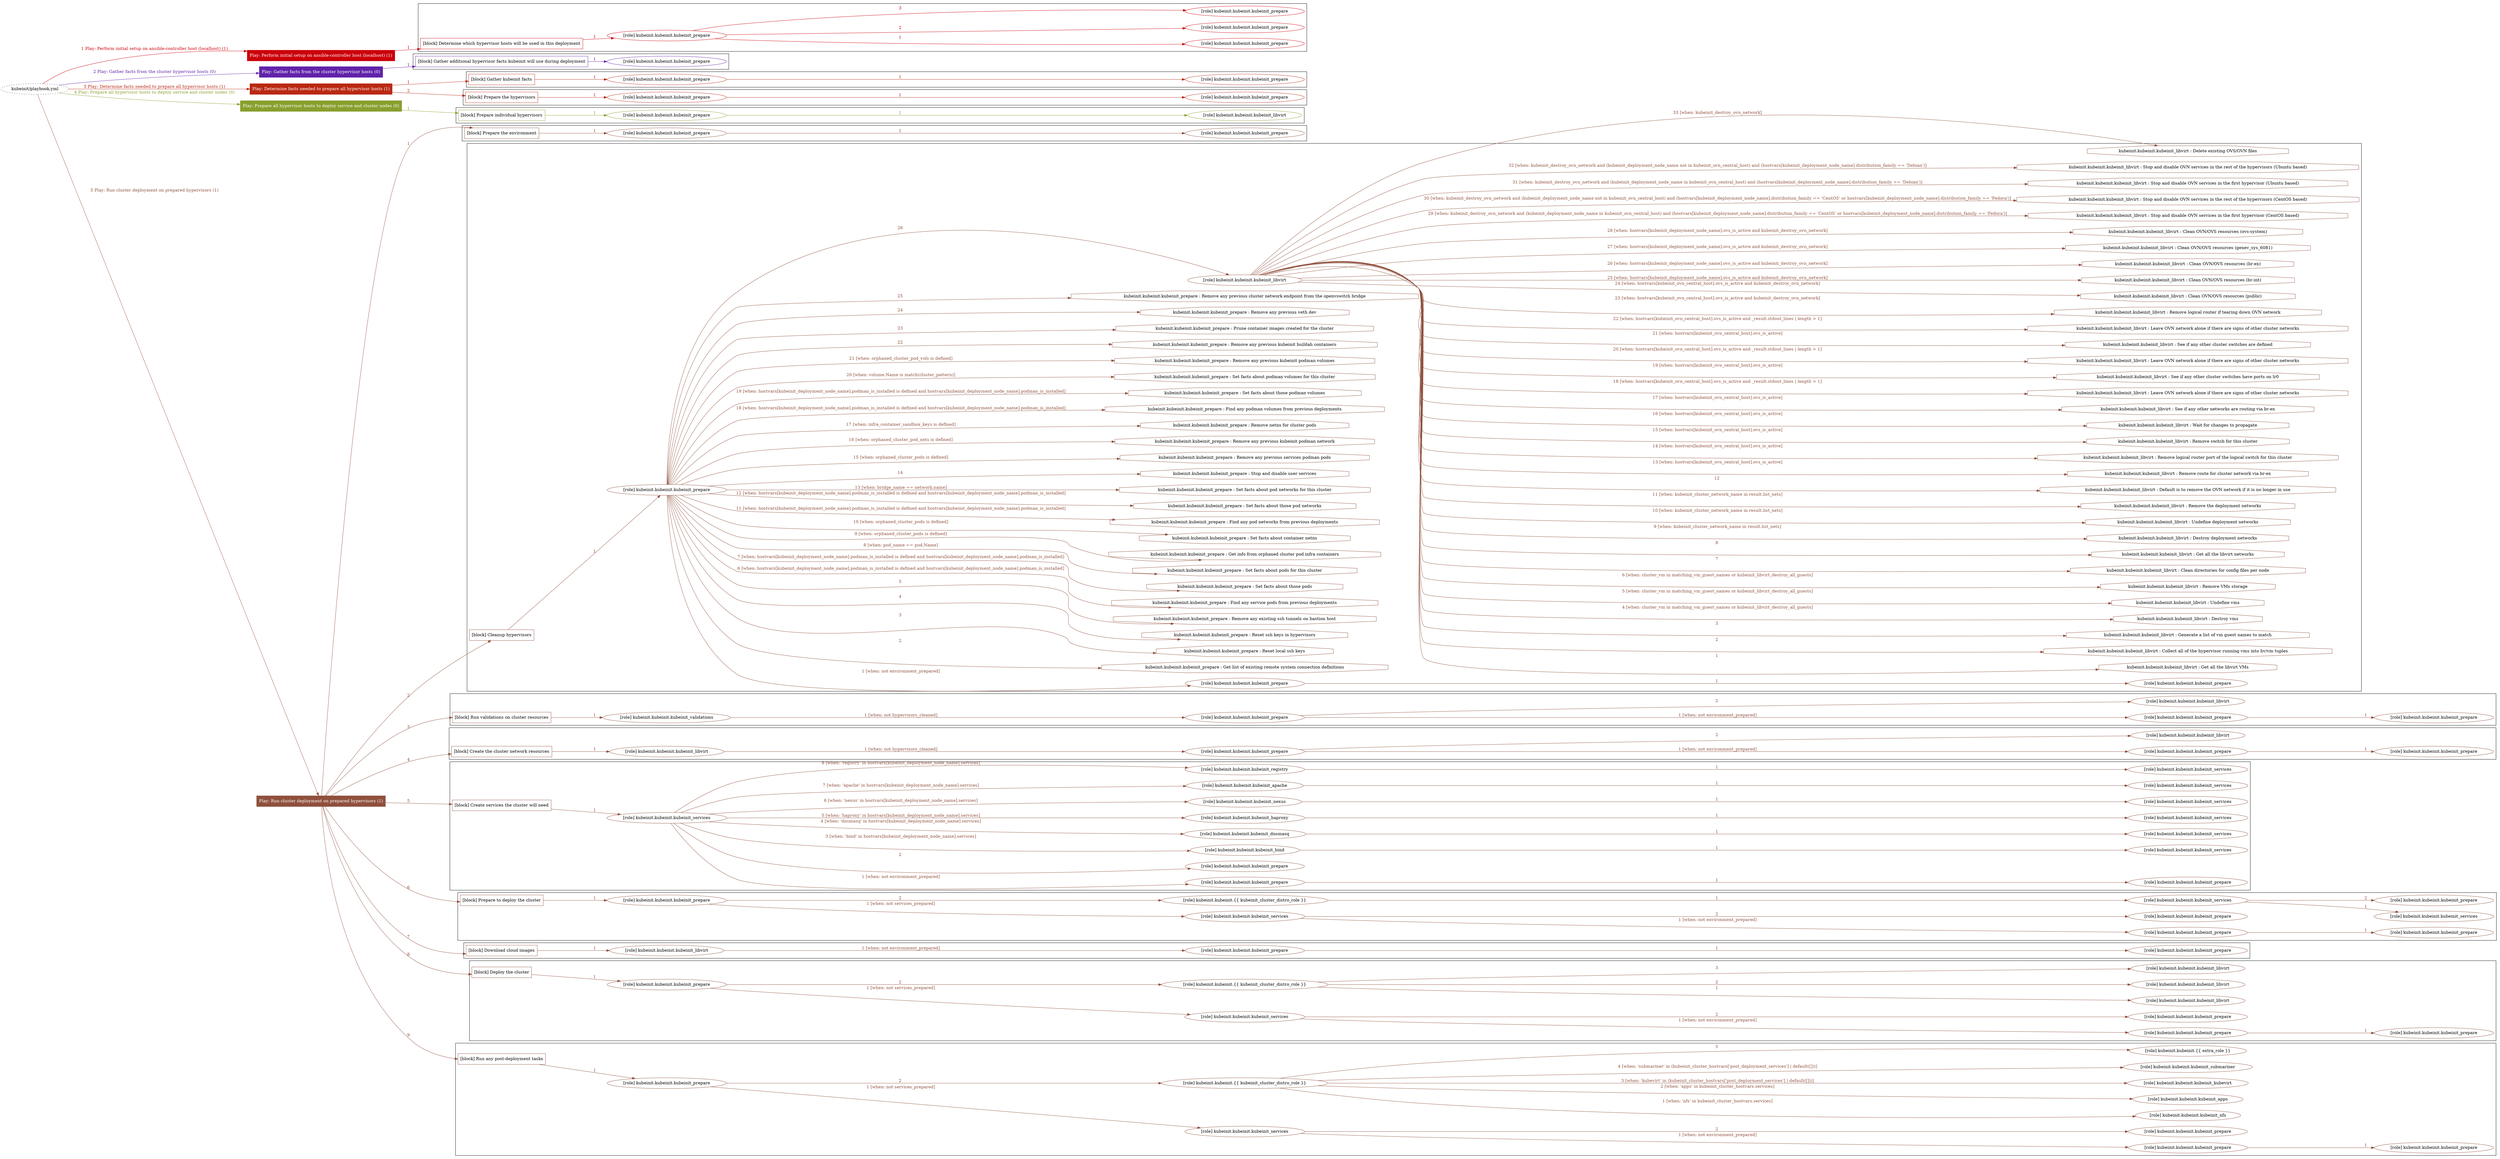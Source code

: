 digraph {
	graph [concentrate=true ordering=in rankdir=LR ratio=fill]
	edge [esep=5 sep=10]
	"kubeinit/playbook.yml" [URL="/home/runner/work/kubeinit/kubeinit/kubeinit/playbook.yml" id=playbook_6832dacc style=dotted]
	"kubeinit/playbook.yml" -> play_70253cf7 [label="1 Play: Perform initial setup on ansible-controller host (localhost) (1)" color="#cb010a" fontcolor="#cb010a" id=edge_playbook_6832dacc_play_70253cf7 labeltooltip="1 Play: Perform initial setup on ansible-controller host (localhost) (1)" tooltip="1 Play: Perform initial setup on ansible-controller host (localhost) (1)"]
	subgraph "Play: Perform initial setup on ansible-controller host (localhost) (1)" {
		play_70253cf7 [label="Play: Perform initial setup on ansible-controller host (localhost) (1)" URL="/home/runner/work/kubeinit/kubeinit/kubeinit/playbook.yml" color="#cb010a" fontcolor="#ffffff" id=play_70253cf7 shape=box style=filled tooltip=localhost]
		play_70253cf7 -> block_7ea34b80 [label=1 color="#cb010a" fontcolor="#cb010a" id=edge_1_play_70253cf7_block_7ea34b80 labeltooltip=1 tooltip=1]
		subgraph cluster_block_7ea34b80 {
			block_7ea34b80 [label="[block] Determine which hypervisor hosts will be used in this deployment" URL="/home/runner/work/kubeinit/kubeinit/kubeinit/playbook.yml" color="#cb010a" id=block_7ea34b80 labeltooltip="Determine which hypervisor hosts will be used in this deployment" shape=box tooltip="Determine which hypervisor hosts will be used in this deployment"]
			block_7ea34b80 -> role_807194b1 [label="1 " color="#cb010a" fontcolor="#cb010a" id=edge_1_block_7ea34b80_role_807194b1 labeltooltip="1 " tooltip="1 "]
			subgraph "kubeinit.kubeinit.kubeinit_prepare" {
				role_807194b1 [label="[role] kubeinit.kubeinit.kubeinit_prepare" URL="/home/runner/work/kubeinit/kubeinit/kubeinit/playbook.yml" color="#cb010a" id=role_807194b1 tooltip="kubeinit.kubeinit.kubeinit_prepare"]
				role_807194b1 -> role_84ca00ef [label="1 " color="#cb010a" fontcolor="#cb010a" id=edge_1_role_807194b1_role_84ca00ef labeltooltip="1 " tooltip="1 "]
				subgraph "kubeinit.kubeinit.kubeinit_prepare" {
					role_84ca00ef [label="[role] kubeinit.kubeinit.kubeinit_prepare" URL="/home/runner/.ansible/collections/ansible_collections/kubeinit/kubeinit/roles/kubeinit_prepare/tasks/build_hypervisors_group.yml" color="#cb010a" id=role_84ca00ef tooltip="kubeinit.kubeinit.kubeinit_prepare"]
				}
				role_807194b1 -> role_e5e66f2f [label="2 " color="#cb010a" fontcolor="#cb010a" id=edge_2_role_807194b1_role_e5e66f2f labeltooltip="2 " tooltip="2 "]
				subgraph "kubeinit.kubeinit.kubeinit_prepare" {
					role_e5e66f2f [label="[role] kubeinit.kubeinit.kubeinit_prepare" URL="/home/runner/.ansible/collections/ansible_collections/kubeinit/kubeinit/roles/kubeinit_prepare/tasks/build_hypervisors_group.yml" color="#cb010a" id=role_e5e66f2f tooltip="kubeinit.kubeinit.kubeinit_prepare"]
				}
				role_807194b1 -> role_e7daefb9 [label="3 " color="#cb010a" fontcolor="#cb010a" id=edge_3_role_807194b1_role_e7daefb9 labeltooltip="3 " tooltip="3 "]
				subgraph "kubeinit.kubeinit.kubeinit_prepare" {
					role_e7daefb9 [label="[role] kubeinit.kubeinit.kubeinit_prepare" URL="/home/runner/.ansible/collections/ansible_collections/kubeinit/kubeinit/roles/kubeinit_prepare/tasks/build_hypervisors_group.yml" color="#cb010a" id=role_e7daefb9 tooltip="kubeinit.kubeinit.kubeinit_prepare"]
				}
			}
		}
	}
	"kubeinit/playbook.yml" -> play_053f2c40 [label="2 Play: Gather facts from the cluster hypervisor hosts (0)" color="#6122aa" fontcolor="#6122aa" id=edge_playbook_6832dacc_play_053f2c40 labeltooltip="2 Play: Gather facts from the cluster hypervisor hosts (0)" tooltip="2 Play: Gather facts from the cluster hypervisor hosts (0)"]
	subgraph "Play: Gather facts from the cluster hypervisor hosts (0)" {
		play_053f2c40 [label="Play: Gather facts from the cluster hypervisor hosts (0)" URL="/home/runner/work/kubeinit/kubeinit/kubeinit/playbook.yml" color="#6122aa" fontcolor="#ffffff" id=play_053f2c40 shape=box style=filled tooltip="Play: Gather facts from the cluster hypervisor hosts (0)"]
		play_053f2c40 -> block_55ff3583 [label=1 color="#6122aa" fontcolor="#6122aa" id=edge_1_play_053f2c40_block_55ff3583 labeltooltip=1 tooltip=1]
		subgraph cluster_block_55ff3583 {
			block_55ff3583 [label="[block] Gather additional hypervisor facts kubeinit will use during deployment" URL="/home/runner/work/kubeinit/kubeinit/kubeinit/playbook.yml" color="#6122aa" id=block_55ff3583 labeltooltip="Gather additional hypervisor facts kubeinit will use during deployment" shape=box tooltip="Gather additional hypervisor facts kubeinit will use during deployment"]
			block_55ff3583 -> role_5ef66eb0 [label="1 " color="#6122aa" fontcolor="#6122aa" id=edge_1_block_55ff3583_role_5ef66eb0 labeltooltip="1 " tooltip="1 "]
			subgraph "kubeinit.kubeinit.kubeinit_prepare" {
				role_5ef66eb0 [label="[role] kubeinit.kubeinit.kubeinit_prepare" URL="/home/runner/work/kubeinit/kubeinit/kubeinit/playbook.yml" color="#6122aa" id=role_5ef66eb0 tooltip="kubeinit.kubeinit.kubeinit_prepare"]
			}
		}
	}
	"kubeinit/playbook.yml" -> play_6def3229 [label="3 Play: Determine facts needed to prepare all hypervisor hosts (1)" color="#ba2812" fontcolor="#ba2812" id=edge_playbook_6832dacc_play_6def3229 labeltooltip="3 Play: Determine facts needed to prepare all hypervisor hosts (1)" tooltip="3 Play: Determine facts needed to prepare all hypervisor hosts (1)"]
	subgraph "Play: Determine facts needed to prepare all hypervisor hosts (1)" {
		play_6def3229 [label="Play: Determine facts needed to prepare all hypervisor hosts (1)" URL="/home/runner/work/kubeinit/kubeinit/kubeinit/playbook.yml" color="#ba2812" fontcolor="#ffffff" id=play_6def3229 shape=box style=filled tooltip=localhost]
		play_6def3229 -> block_dc90d31a [label=1 color="#ba2812" fontcolor="#ba2812" id=edge_1_play_6def3229_block_dc90d31a labeltooltip=1 tooltip=1]
		subgraph cluster_block_dc90d31a {
			block_dc90d31a [label="[block] Gather kubeinit facts" URL="/home/runner/work/kubeinit/kubeinit/kubeinit/playbook.yml" color="#ba2812" id=block_dc90d31a labeltooltip="Gather kubeinit facts" shape=box tooltip="Gather kubeinit facts"]
			block_dc90d31a -> role_f9069b3f [label="1 " color="#ba2812" fontcolor="#ba2812" id=edge_1_block_dc90d31a_role_f9069b3f labeltooltip="1 " tooltip="1 "]
			subgraph "kubeinit.kubeinit.kubeinit_prepare" {
				role_f9069b3f [label="[role] kubeinit.kubeinit.kubeinit_prepare" URL="/home/runner/work/kubeinit/kubeinit/kubeinit/playbook.yml" color="#ba2812" id=role_f9069b3f tooltip="kubeinit.kubeinit.kubeinit_prepare"]
				role_f9069b3f -> role_1e2d7441 [label="1 " color="#ba2812" fontcolor="#ba2812" id=edge_1_role_f9069b3f_role_1e2d7441 labeltooltip="1 " tooltip="1 "]
				subgraph "kubeinit.kubeinit.kubeinit_prepare" {
					role_1e2d7441 [label="[role] kubeinit.kubeinit.kubeinit_prepare" URL="/home/runner/.ansible/collections/ansible_collections/kubeinit/kubeinit/roles/kubeinit_prepare/tasks/gather_kubeinit_facts.yml" color="#ba2812" id=role_1e2d7441 tooltip="kubeinit.kubeinit.kubeinit_prepare"]
				}
			}
		}
		play_6def3229 -> block_a61a4a29 [label=2 color="#ba2812" fontcolor="#ba2812" id=edge_2_play_6def3229_block_a61a4a29 labeltooltip=2 tooltip=2]
		subgraph cluster_block_a61a4a29 {
			block_a61a4a29 [label="[block] Prepare the hypervisors" URL="/home/runner/work/kubeinit/kubeinit/kubeinit/playbook.yml" color="#ba2812" id=block_a61a4a29 labeltooltip="Prepare the hypervisors" shape=box tooltip="Prepare the hypervisors"]
			block_a61a4a29 -> role_a6ac9355 [label="1 " color="#ba2812" fontcolor="#ba2812" id=edge_1_block_a61a4a29_role_a6ac9355 labeltooltip="1 " tooltip="1 "]
			subgraph "kubeinit.kubeinit.kubeinit_prepare" {
				role_a6ac9355 [label="[role] kubeinit.kubeinit.kubeinit_prepare" URL="/home/runner/work/kubeinit/kubeinit/kubeinit/playbook.yml" color="#ba2812" id=role_a6ac9355 tooltip="kubeinit.kubeinit.kubeinit_prepare"]
				role_a6ac9355 -> role_c61ec73c [label="1 " color="#ba2812" fontcolor="#ba2812" id=edge_1_role_a6ac9355_role_c61ec73c labeltooltip="1 " tooltip="1 "]
				subgraph "kubeinit.kubeinit.kubeinit_prepare" {
					role_c61ec73c [label="[role] kubeinit.kubeinit.kubeinit_prepare" URL="/home/runner/.ansible/collections/ansible_collections/kubeinit/kubeinit/roles/kubeinit_prepare/tasks/gather_kubeinit_facts.yml" color="#ba2812" id=role_c61ec73c tooltip="kubeinit.kubeinit.kubeinit_prepare"]
				}
			}
		}
	}
	"kubeinit/playbook.yml" -> play_933380de [label="4 Play: Prepare all hypervisor hosts to deploy service and cluster nodes (0)" color="#889f2d" fontcolor="#889f2d" id=edge_playbook_6832dacc_play_933380de labeltooltip="4 Play: Prepare all hypervisor hosts to deploy service and cluster nodes (0)" tooltip="4 Play: Prepare all hypervisor hosts to deploy service and cluster nodes (0)"]
	subgraph "Play: Prepare all hypervisor hosts to deploy service and cluster nodes (0)" {
		play_933380de [label="Play: Prepare all hypervisor hosts to deploy service and cluster nodes (0)" URL="/home/runner/work/kubeinit/kubeinit/kubeinit/playbook.yml" color="#889f2d" fontcolor="#ffffff" id=play_933380de shape=box style=filled tooltip="Play: Prepare all hypervisor hosts to deploy service and cluster nodes (0)"]
		play_933380de -> block_4b001cd4 [label=1 color="#889f2d" fontcolor="#889f2d" id=edge_1_play_933380de_block_4b001cd4 labeltooltip=1 tooltip=1]
		subgraph cluster_block_4b001cd4 {
			block_4b001cd4 [label="[block] Prepare individual hypervisors" URL="/home/runner/work/kubeinit/kubeinit/kubeinit/playbook.yml" color="#889f2d" id=block_4b001cd4 labeltooltip="Prepare individual hypervisors" shape=box tooltip="Prepare individual hypervisors"]
			block_4b001cd4 -> role_a68f3b8a [label="1 " color="#889f2d" fontcolor="#889f2d" id=edge_1_block_4b001cd4_role_a68f3b8a labeltooltip="1 " tooltip="1 "]
			subgraph "kubeinit.kubeinit.kubeinit_prepare" {
				role_a68f3b8a [label="[role] kubeinit.kubeinit.kubeinit_prepare" URL="/home/runner/work/kubeinit/kubeinit/kubeinit/playbook.yml" color="#889f2d" id=role_a68f3b8a tooltip="kubeinit.kubeinit.kubeinit_prepare"]
				role_a68f3b8a -> role_823059f3 [label="1 " color="#889f2d" fontcolor="#889f2d" id=edge_1_role_a68f3b8a_role_823059f3 labeltooltip="1 " tooltip="1 "]
				subgraph "kubeinit.kubeinit.kubeinit_libvirt" {
					role_823059f3 [label="[role] kubeinit.kubeinit.kubeinit_libvirt" URL="/home/runner/.ansible/collections/ansible_collections/kubeinit/kubeinit/roles/kubeinit_prepare/tasks/prepare_hypervisor.yml" color="#889f2d" id=role_823059f3 tooltip="kubeinit.kubeinit.kubeinit_libvirt"]
				}
			}
		}
	}
	"kubeinit/playbook.yml" -> play_8e1bc07f [label="5 Play: Run cluster deployment on prepared hypervisors (1)" color="#8f503d" fontcolor="#8f503d" id=edge_playbook_6832dacc_play_8e1bc07f labeltooltip="5 Play: Run cluster deployment on prepared hypervisors (1)" tooltip="5 Play: Run cluster deployment on prepared hypervisors (1)"]
	subgraph "Play: Run cluster deployment on prepared hypervisors (1)" {
		play_8e1bc07f [label="Play: Run cluster deployment on prepared hypervisors (1)" URL="/home/runner/work/kubeinit/kubeinit/kubeinit/playbook.yml" color="#8f503d" fontcolor="#ffffff" id=play_8e1bc07f shape=box style=filled tooltip=localhost]
		play_8e1bc07f -> block_bf0d296b [label=1 color="#8f503d" fontcolor="#8f503d" id=edge_1_play_8e1bc07f_block_bf0d296b labeltooltip=1 tooltip=1]
		subgraph cluster_block_bf0d296b {
			block_bf0d296b [label="[block] Prepare the environment" URL="/home/runner/work/kubeinit/kubeinit/kubeinit/playbook.yml" color="#8f503d" id=block_bf0d296b labeltooltip="Prepare the environment" shape=box tooltip="Prepare the environment"]
			block_bf0d296b -> role_5a95679e [label="1 " color="#8f503d" fontcolor="#8f503d" id=edge_1_block_bf0d296b_role_5a95679e labeltooltip="1 " tooltip="1 "]
			subgraph "kubeinit.kubeinit.kubeinit_prepare" {
				role_5a95679e [label="[role] kubeinit.kubeinit.kubeinit_prepare" URL="/home/runner/work/kubeinit/kubeinit/kubeinit/playbook.yml" color="#8f503d" id=role_5a95679e tooltip="kubeinit.kubeinit.kubeinit_prepare"]
				role_5a95679e -> role_dca36591 [label="1 " color="#8f503d" fontcolor="#8f503d" id=edge_1_role_5a95679e_role_dca36591 labeltooltip="1 " tooltip="1 "]
				subgraph "kubeinit.kubeinit.kubeinit_prepare" {
					role_dca36591 [label="[role] kubeinit.kubeinit.kubeinit_prepare" URL="/home/runner/.ansible/collections/ansible_collections/kubeinit/kubeinit/roles/kubeinit_prepare/tasks/gather_kubeinit_facts.yml" color="#8f503d" id=role_dca36591 tooltip="kubeinit.kubeinit.kubeinit_prepare"]
				}
			}
		}
		play_8e1bc07f -> block_ad430438 [label=2 color="#8f503d" fontcolor="#8f503d" id=edge_2_play_8e1bc07f_block_ad430438 labeltooltip=2 tooltip=2]
		subgraph cluster_block_ad430438 {
			block_ad430438 [label="[block] Cleanup hypervisors" URL="/home/runner/work/kubeinit/kubeinit/kubeinit/playbook.yml" color="#8f503d" id=block_ad430438 labeltooltip="Cleanup hypervisors" shape=box tooltip="Cleanup hypervisors"]
			block_ad430438 -> role_4b0289c8 [label="1 " color="#8f503d" fontcolor="#8f503d" id=edge_1_block_ad430438_role_4b0289c8 labeltooltip="1 " tooltip="1 "]
			subgraph "kubeinit.kubeinit.kubeinit_prepare" {
				role_4b0289c8 [label="[role] kubeinit.kubeinit.kubeinit_prepare" URL="/home/runner/work/kubeinit/kubeinit/kubeinit/playbook.yml" color="#8f503d" id=role_4b0289c8 tooltip="kubeinit.kubeinit.kubeinit_prepare"]
				role_4b0289c8 -> role_284ecff6 [label="1 [when: not environment_prepared]" color="#8f503d" fontcolor="#8f503d" id=edge_1_role_4b0289c8_role_284ecff6 labeltooltip="1 [when: not environment_prepared]" tooltip="1 [when: not environment_prepared]"]
				subgraph "kubeinit.kubeinit.kubeinit_prepare" {
					role_284ecff6 [label="[role] kubeinit.kubeinit.kubeinit_prepare" URL="/home/runner/.ansible/collections/ansible_collections/kubeinit/kubeinit/roles/kubeinit_prepare/tasks/cleanup_hypervisors.yml" color="#8f503d" id=role_284ecff6 tooltip="kubeinit.kubeinit.kubeinit_prepare"]
					role_284ecff6 -> role_676c7d39 [label="1 " color="#8f503d" fontcolor="#8f503d" id=edge_1_role_284ecff6_role_676c7d39 labeltooltip="1 " tooltip="1 "]
					subgraph "kubeinit.kubeinit.kubeinit_prepare" {
						role_676c7d39 [label="[role] kubeinit.kubeinit.kubeinit_prepare" URL="/home/runner/.ansible/collections/ansible_collections/kubeinit/kubeinit/roles/kubeinit_prepare/tasks/gather_kubeinit_facts.yml" color="#8f503d" id=role_676c7d39 tooltip="kubeinit.kubeinit.kubeinit_prepare"]
					}
				}
				task_5d6be35c [label="kubeinit.kubeinit.kubeinit_prepare : Get list of existing remote system connection definitions" URL="/home/runner/.ansible/collections/ansible_collections/kubeinit/kubeinit/roles/kubeinit_prepare/tasks/cleanup_hypervisors.yml" color="#8f503d" id=task_5d6be35c shape=octagon tooltip="kubeinit.kubeinit.kubeinit_prepare : Get list of existing remote system connection definitions"]
				role_4b0289c8 -> task_5d6be35c [label="2 " color="#8f503d" fontcolor="#8f503d" id=edge_2_role_4b0289c8_task_5d6be35c labeltooltip="2 " tooltip="2 "]
				task_645bc7bc [label="kubeinit.kubeinit.kubeinit_prepare : Reset local ssh keys" URL="/home/runner/.ansible/collections/ansible_collections/kubeinit/kubeinit/roles/kubeinit_prepare/tasks/cleanup_hypervisors.yml" color="#8f503d" id=task_645bc7bc shape=octagon tooltip="kubeinit.kubeinit.kubeinit_prepare : Reset local ssh keys"]
				role_4b0289c8 -> task_645bc7bc [label="3 " color="#8f503d" fontcolor="#8f503d" id=edge_3_role_4b0289c8_task_645bc7bc labeltooltip="3 " tooltip="3 "]
				task_f06c5ad8 [label="kubeinit.kubeinit.kubeinit_prepare : Reset ssh keys in hypervisors" URL="/home/runner/.ansible/collections/ansible_collections/kubeinit/kubeinit/roles/kubeinit_prepare/tasks/cleanup_hypervisors.yml" color="#8f503d" id=task_f06c5ad8 shape=octagon tooltip="kubeinit.kubeinit.kubeinit_prepare : Reset ssh keys in hypervisors"]
				role_4b0289c8 -> task_f06c5ad8 [label="4 " color="#8f503d" fontcolor="#8f503d" id=edge_4_role_4b0289c8_task_f06c5ad8 labeltooltip="4 " tooltip="4 "]
				task_4da6af81 [label="kubeinit.kubeinit.kubeinit_prepare : Remove any existing ssh tunnels on bastion host" URL="/home/runner/.ansible/collections/ansible_collections/kubeinit/kubeinit/roles/kubeinit_prepare/tasks/cleanup_hypervisors.yml" color="#8f503d" id=task_4da6af81 shape=octagon tooltip="kubeinit.kubeinit.kubeinit_prepare : Remove any existing ssh tunnels on bastion host"]
				role_4b0289c8 -> task_4da6af81 [label="5 " color="#8f503d" fontcolor="#8f503d" id=edge_5_role_4b0289c8_task_4da6af81 labeltooltip="5 " tooltip="5 "]
				task_74ead446 [label="kubeinit.kubeinit.kubeinit_prepare : Find any service pods from previous deployments" URL="/home/runner/.ansible/collections/ansible_collections/kubeinit/kubeinit/roles/kubeinit_prepare/tasks/cleanup_hypervisors.yml" color="#8f503d" id=task_74ead446 shape=octagon tooltip="kubeinit.kubeinit.kubeinit_prepare : Find any service pods from previous deployments"]
				role_4b0289c8 -> task_74ead446 [label="6 [when: hostvars[kubeinit_deployment_node_name].podman_is_installed is defined and hostvars[kubeinit_deployment_node_name].podman_is_installed]" color="#8f503d" fontcolor="#8f503d" id=edge_6_role_4b0289c8_task_74ead446 labeltooltip="6 [when: hostvars[kubeinit_deployment_node_name].podman_is_installed is defined and hostvars[kubeinit_deployment_node_name].podman_is_installed]" tooltip="6 [when: hostvars[kubeinit_deployment_node_name].podman_is_installed is defined and hostvars[kubeinit_deployment_node_name].podman_is_installed]"]
				task_084adb75 [label="kubeinit.kubeinit.kubeinit_prepare : Set facts about those pods" URL="/home/runner/.ansible/collections/ansible_collections/kubeinit/kubeinit/roles/kubeinit_prepare/tasks/cleanup_hypervisors.yml" color="#8f503d" id=task_084adb75 shape=octagon tooltip="kubeinit.kubeinit.kubeinit_prepare : Set facts about those pods"]
				role_4b0289c8 -> task_084adb75 [label="7 [when: hostvars[kubeinit_deployment_node_name].podman_is_installed is defined and hostvars[kubeinit_deployment_node_name].podman_is_installed]" color="#8f503d" fontcolor="#8f503d" id=edge_7_role_4b0289c8_task_084adb75 labeltooltip="7 [when: hostvars[kubeinit_deployment_node_name].podman_is_installed is defined and hostvars[kubeinit_deployment_node_name].podman_is_installed]" tooltip="7 [when: hostvars[kubeinit_deployment_node_name].podman_is_installed is defined and hostvars[kubeinit_deployment_node_name].podman_is_installed]"]
				task_46a64fd1 [label="kubeinit.kubeinit.kubeinit_prepare : Set facts about pods for this cluster" URL="/home/runner/.ansible/collections/ansible_collections/kubeinit/kubeinit/roles/kubeinit_prepare/tasks/cleanup_hypervisors.yml" color="#8f503d" id=task_46a64fd1 shape=octagon tooltip="kubeinit.kubeinit.kubeinit_prepare : Set facts about pods for this cluster"]
				role_4b0289c8 -> task_46a64fd1 [label="8 [when: pod_name == pod.Name]" color="#8f503d" fontcolor="#8f503d" id=edge_8_role_4b0289c8_task_46a64fd1 labeltooltip="8 [when: pod_name == pod.Name]" tooltip="8 [when: pod_name == pod.Name]"]
				task_2a9bce29 [label="kubeinit.kubeinit.kubeinit_prepare : Get info from orphaned cluster pod infra containers" URL="/home/runner/.ansible/collections/ansible_collections/kubeinit/kubeinit/roles/kubeinit_prepare/tasks/cleanup_hypervisors.yml" color="#8f503d" id=task_2a9bce29 shape=octagon tooltip="kubeinit.kubeinit.kubeinit_prepare : Get info from orphaned cluster pod infra containers"]
				role_4b0289c8 -> task_2a9bce29 [label="9 [when: orphaned_cluster_pods is defined]" color="#8f503d" fontcolor="#8f503d" id=edge_9_role_4b0289c8_task_2a9bce29 labeltooltip="9 [when: orphaned_cluster_pods is defined]" tooltip="9 [when: orphaned_cluster_pods is defined]"]
				task_2d894d22 [label="kubeinit.kubeinit.kubeinit_prepare : Set facts about container netns" URL="/home/runner/.ansible/collections/ansible_collections/kubeinit/kubeinit/roles/kubeinit_prepare/tasks/cleanup_hypervisors.yml" color="#8f503d" id=task_2d894d22 shape=octagon tooltip="kubeinit.kubeinit.kubeinit_prepare : Set facts about container netns"]
				role_4b0289c8 -> task_2d894d22 [label="10 [when: orphaned_cluster_pods is defined]" color="#8f503d" fontcolor="#8f503d" id=edge_10_role_4b0289c8_task_2d894d22 labeltooltip="10 [when: orphaned_cluster_pods is defined]" tooltip="10 [when: orphaned_cluster_pods is defined]"]
				task_1ed955b2 [label="kubeinit.kubeinit.kubeinit_prepare : Find any pod networks from previous deployments" URL="/home/runner/.ansible/collections/ansible_collections/kubeinit/kubeinit/roles/kubeinit_prepare/tasks/cleanup_hypervisors.yml" color="#8f503d" id=task_1ed955b2 shape=octagon tooltip="kubeinit.kubeinit.kubeinit_prepare : Find any pod networks from previous deployments"]
				role_4b0289c8 -> task_1ed955b2 [label="11 [when: hostvars[kubeinit_deployment_node_name].podman_is_installed is defined and hostvars[kubeinit_deployment_node_name].podman_is_installed]" color="#8f503d" fontcolor="#8f503d" id=edge_11_role_4b0289c8_task_1ed955b2 labeltooltip="11 [when: hostvars[kubeinit_deployment_node_name].podman_is_installed is defined and hostvars[kubeinit_deployment_node_name].podman_is_installed]" tooltip="11 [when: hostvars[kubeinit_deployment_node_name].podman_is_installed is defined and hostvars[kubeinit_deployment_node_name].podman_is_installed]"]
				task_875894f7 [label="kubeinit.kubeinit.kubeinit_prepare : Set facts about those pod networks" URL="/home/runner/.ansible/collections/ansible_collections/kubeinit/kubeinit/roles/kubeinit_prepare/tasks/cleanup_hypervisors.yml" color="#8f503d" id=task_875894f7 shape=octagon tooltip="kubeinit.kubeinit.kubeinit_prepare : Set facts about those pod networks"]
				role_4b0289c8 -> task_875894f7 [label="12 [when: hostvars[kubeinit_deployment_node_name].podman_is_installed is defined and hostvars[kubeinit_deployment_node_name].podman_is_installed]" color="#8f503d" fontcolor="#8f503d" id=edge_12_role_4b0289c8_task_875894f7 labeltooltip="12 [when: hostvars[kubeinit_deployment_node_name].podman_is_installed is defined and hostvars[kubeinit_deployment_node_name].podman_is_installed]" tooltip="12 [when: hostvars[kubeinit_deployment_node_name].podman_is_installed is defined and hostvars[kubeinit_deployment_node_name].podman_is_installed]"]
				task_57101aec [label="kubeinit.kubeinit.kubeinit_prepare : Set facts about pod networks for this cluster" URL="/home/runner/.ansible/collections/ansible_collections/kubeinit/kubeinit/roles/kubeinit_prepare/tasks/cleanup_hypervisors.yml" color="#8f503d" id=task_57101aec shape=octagon tooltip="kubeinit.kubeinit.kubeinit_prepare : Set facts about pod networks for this cluster"]
				role_4b0289c8 -> task_57101aec [label="13 [when: bridge_name == network.name]" color="#8f503d" fontcolor="#8f503d" id=edge_13_role_4b0289c8_task_57101aec labeltooltip="13 [when: bridge_name == network.name]" tooltip="13 [when: bridge_name == network.name]"]
				task_1a9da62f [label="kubeinit.kubeinit.kubeinit_prepare : Stop and disable user services" URL="/home/runner/.ansible/collections/ansible_collections/kubeinit/kubeinit/roles/kubeinit_prepare/tasks/cleanup_hypervisors.yml" color="#8f503d" id=task_1a9da62f shape=octagon tooltip="kubeinit.kubeinit.kubeinit_prepare : Stop and disable user services"]
				role_4b0289c8 -> task_1a9da62f [label="14 " color="#8f503d" fontcolor="#8f503d" id=edge_14_role_4b0289c8_task_1a9da62f labeltooltip="14 " tooltip="14 "]
				task_fc49cab7 [label="kubeinit.kubeinit.kubeinit_prepare : Remove any previous services podman pods" URL="/home/runner/.ansible/collections/ansible_collections/kubeinit/kubeinit/roles/kubeinit_prepare/tasks/cleanup_hypervisors.yml" color="#8f503d" id=task_fc49cab7 shape=octagon tooltip="kubeinit.kubeinit.kubeinit_prepare : Remove any previous services podman pods"]
				role_4b0289c8 -> task_fc49cab7 [label="15 [when: orphaned_cluster_pods is defined]" color="#8f503d" fontcolor="#8f503d" id=edge_15_role_4b0289c8_task_fc49cab7 labeltooltip="15 [when: orphaned_cluster_pods is defined]" tooltip="15 [when: orphaned_cluster_pods is defined]"]
				task_a0e80668 [label="kubeinit.kubeinit.kubeinit_prepare : Remove any previous kubeinit podman network" URL="/home/runner/.ansible/collections/ansible_collections/kubeinit/kubeinit/roles/kubeinit_prepare/tasks/cleanup_hypervisors.yml" color="#8f503d" id=task_a0e80668 shape=octagon tooltip="kubeinit.kubeinit.kubeinit_prepare : Remove any previous kubeinit podman network"]
				role_4b0289c8 -> task_a0e80668 [label="16 [when: orphaned_cluster_pod_nets is defined]" color="#8f503d" fontcolor="#8f503d" id=edge_16_role_4b0289c8_task_a0e80668 labeltooltip="16 [when: orphaned_cluster_pod_nets is defined]" tooltip="16 [when: orphaned_cluster_pod_nets is defined]"]
				task_346c2ffa [label="kubeinit.kubeinit.kubeinit_prepare : Remove netns for cluster pods" URL="/home/runner/.ansible/collections/ansible_collections/kubeinit/kubeinit/roles/kubeinit_prepare/tasks/cleanup_hypervisors.yml" color="#8f503d" id=task_346c2ffa shape=octagon tooltip="kubeinit.kubeinit.kubeinit_prepare : Remove netns for cluster pods"]
				role_4b0289c8 -> task_346c2ffa [label="17 [when: infra_container_sandbox_keys is defined]" color="#8f503d" fontcolor="#8f503d" id=edge_17_role_4b0289c8_task_346c2ffa labeltooltip="17 [when: infra_container_sandbox_keys is defined]" tooltip="17 [when: infra_container_sandbox_keys is defined]"]
				task_a5cc04a0 [label="kubeinit.kubeinit.kubeinit_prepare : Find any podman volumes from previous deployments" URL="/home/runner/.ansible/collections/ansible_collections/kubeinit/kubeinit/roles/kubeinit_prepare/tasks/cleanup_hypervisors.yml" color="#8f503d" id=task_a5cc04a0 shape=octagon tooltip="kubeinit.kubeinit.kubeinit_prepare : Find any podman volumes from previous deployments"]
				role_4b0289c8 -> task_a5cc04a0 [label="18 [when: hostvars[kubeinit_deployment_node_name].podman_is_installed is defined and hostvars[kubeinit_deployment_node_name].podman_is_installed]" color="#8f503d" fontcolor="#8f503d" id=edge_18_role_4b0289c8_task_a5cc04a0 labeltooltip="18 [when: hostvars[kubeinit_deployment_node_name].podman_is_installed is defined and hostvars[kubeinit_deployment_node_name].podman_is_installed]" tooltip="18 [when: hostvars[kubeinit_deployment_node_name].podman_is_installed is defined and hostvars[kubeinit_deployment_node_name].podman_is_installed]"]
				task_d04564b5 [label="kubeinit.kubeinit.kubeinit_prepare : Set facts about those podman volumes" URL="/home/runner/.ansible/collections/ansible_collections/kubeinit/kubeinit/roles/kubeinit_prepare/tasks/cleanup_hypervisors.yml" color="#8f503d" id=task_d04564b5 shape=octagon tooltip="kubeinit.kubeinit.kubeinit_prepare : Set facts about those podman volumes"]
				role_4b0289c8 -> task_d04564b5 [label="19 [when: hostvars[kubeinit_deployment_node_name].podman_is_installed is defined and hostvars[kubeinit_deployment_node_name].podman_is_installed]" color="#8f503d" fontcolor="#8f503d" id=edge_19_role_4b0289c8_task_d04564b5 labeltooltip="19 [when: hostvars[kubeinit_deployment_node_name].podman_is_installed is defined and hostvars[kubeinit_deployment_node_name].podman_is_installed]" tooltip="19 [when: hostvars[kubeinit_deployment_node_name].podman_is_installed is defined and hostvars[kubeinit_deployment_node_name].podman_is_installed]"]
				task_f0d40d7b [label="kubeinit.kubeinit.kubeinit_prepare : Set facts about podman volumes for this cluster" URL="/home/runner/.ansible/collections/ansible_collections/kubeinit/kubeinit/roles/kubeinit_prepare/tasks/cleanup_hypervisors.yml" color="#8f503d" id=task_f0d40d7b shape=octagon tooltip="kubeinit.kubeinit.kubeinit_prepare : Set facts about podman volumes for this cluster"]
				role_4b0289c8 -> task_f0d40d7b [label="20 [when: volume.Name is match(cluster_pattern)]" color="#8f503d" fontcolor="#8f503d" id=edge_20_role_4b0289c8_task_f0d40d7b labeltooltip="20 [when: volume.Name is match(cluster_pattern)]" tooltip="20 [when: volume.Name is match(cluster_pattern)]"]
				task_638dd252 [label="kubeinit.kubeinit.kubeinit_prepare : Remove any previous kubeinit podman volumes" URL="/home/runner/.ansible/collections/ansible_collections/kubeinit/kubeinit/roles/kubeinit_prepare/tasks/cleanup_hypervisors.yml" color="#8f503d" id=task_638dd252 shape=octagon tooltip="kubeinit.kubeinit.kubeinit_prepare : Remove any previous kubeinit podman volumes"]
				role_4b0289c8 -> task_638dd252 [label="21 [when: orphaned_cluster_pod_vols is defined]" color="#8f503d" fontcolor="#8f503d" id=edge_21_role_4b0289c8_task_638dd252 labeltooltip="21 [when: orphaned_cluster_pod_vols is defined]" tooltip="21 [when: orphaned_cluster_pod_vols is defined]"]
				task_6ce12ce6 [label="kubeinit.kubeinit.kubeinit_prepare : Remove any previous kubeinit buildah containers" URL="/home/runner/.ansible/collections/ansible_collections/kubeinit/kubeinit/roles/kubeinit_prepare/tasks/cleanup_hypervisors.yml" color="#8f503d" id=task_6ce12ce6 shape=octagon tooltip="kubeinit.kubeinit.kubeinit_prepare : Remove any previous kubeinit buildah containers"]
				role_4b0289c8 -> task_6ce12ce6 [label="22 " color="#8f503d" fontcolor="#8f503d" id=edge_22_role_4b0289c8_task_6ce12ce6 labeltooltip="22 " tooltip="22 "]
				task_584fe398 [label="kubeinit.kubeinit.kubeinit_prepare : Prune container images created for the cluster" URL="/home/runner/.ansible/collections/ansible_collections/kubeinit/kubeinit/roles/kubeinit_prepare/tasks/cleanup_hypervisors.yml" color="#8f503d" id=task_584fe398 shape=octagon tooltip="kubeinit.kubeinit.kubeinit_prepare : Prune container images created for the cluster"]
				role_4b0289c8 -> task_584fe398 [label="23 " color="#8f503d" fontcolor="#8f503d" id=edge_23_role_4b0289c8_task_584fe398 labeltooltip="23 " tooltip="23 "]
				task_19c1b973 [label="kubeinit.kubeinit.kubeinit_prepare : Remove any previous veth dev" URL="/home/runner/.ansible/collections/ansible_collections/kubeinit/kubeinit/roles/kubeinit_prepare/tasks/cleanup_hypervisors.yml" color="#8f503d" id=task_19c1b973 shape=octagon tooltip="kubeinit.kubeinit.kubeinit_prepare : Remove any previous veth dev"]
				role_4b0289c8 -> task_19c1b973 [label="24 " color="#8f503d" fontcolor="#8f503d" id=edge_24_role_4b0289c8_task_19c1b973 labeltooltip="24 " tooltip="24 "]
				task_c73c961f [label="kubeinit.kubeinit.kubeinit_prepare : Remove any previous cluster network endpoint from the openvswitch bridge" URL="/home/runner/.ansible/collections/ansible_collections/kubeinit/kubeinit/roles/kubeinit_prepare/tasks/cleanup_hypervisors.yml" color="#8f503d" id=task_c73c961f shape=octagon tooltip="kubeinit.kubeinit.kubeinit_prepare : Remove any previous cluster network endpoint from the openvswitch bridge"]
				role_4b0289c8 -> task_c73c961f [label="25 " color="#8f503d" fontcolor="#8f503d" id=edge_25_role_4b0289c8_task_c73c961f labeltooltip="25 " tooltip="25 "]
				role_4b0289c8 -> role_db9f7cf1 [label="26 " color="#8f503d" fontcolor="#8f503d" id=edge_26_role_4b0289c8_role_db9f7cf1 labeltooltip="26 " tooltip="26 "]
				subgraph "kubeinit.kubeinit.kubeinit_libvirt" {
					role_db9f7cf1 [label="[role] kubeinit.kubeinit.kubeinit_libvirt" URL="/home/runner/.ansible/collections/ansible_collections/kubeinit/kubeinit/roles/kubeinit_prepare/tasks/cleanup_hypervisors.yml" color="#8f503d" id=role_db9f7cf1 tooltip="kubeinit.kubeinit.kubeinit_libvirt"]
					task_ff2bca36 [label="kubeinit.kubeinit.kubeinit_libvirt : Get all the libvirt VMs" URL="/home/runner/.ansible/collections/ansible_collections/kubeinit/kubeinit/roles/kubeinit_libvirt/tasks/cleanup_libvirt.yml" color="#8f503d" id=task_ff2bca36 shape=octagon tooltip="kubeinit.kubeinit.kubeinit_libvirt : Get all the libvirt VMs"]
					role_db9f7cf1 -> task_ff2bca36 [label="1 " color="#8f503d" fontcolor="#8f503d" id=edge_1_role_db9f7cf1_task_ff2bca36 labeltooltip="1 " tooltip="1 "]
					task_577cc015 [label="kubeinit.kubeinit.kubeinit_libvirt : Collect all of the hypervisor running vms into hv/vm tuples" URL="/home/runner/.ansible/collections/ansible_collections/kubeinit/kubeinit/roles/kubeinit_libvirt/tasks/cleanup_libvirt.yml" color="#8f503d" id=task_577cc015 shape=octagon tooltip="kubeinit.kubeinit.kubeinit_libvirt : Collect all of the hypervisor running vms into hv/vm tuples"]
					role_db9f7cf1 -> task_577cc015 [label="2 " color="#8f503d" fontcolor="#8f503d" id=edge_2_role_db9f7cf1_task_577cc015 labeltooltip="2 " tooltip="2 "]
					task_ecbfe9d3 [label="kubeinit.kubeinit.kubeinit_libvirt : Generate a list of vm guest names to match" URL="/home/runner/.ansible/collections/ansible_collections/kubeinit/kubeinit/roles/kubeinit_libvirt/tasks/cleanup_libvirt.yml" color="#8f503d" id=task_ecbfe9d3 shape=octagon tooltip="kubeinit.kubeinit.kubeinit_libvirt : Generate a list of vm guest names to match"]
					role_db9f7cf1 -> task_ecbfe9d3 [label="3 " color="#8f503d" fontcolor="#8f503d" id=edge_3_role_db9f7cf1_task_ecbfe9d3 labeltooltip="3 " tooltip="3 "]
					task_e1e3ea31 [label="kubeinit.kubeinit.kubeinit_libvirt : Destroy vms" URL="/home/runner/.ansible/collections/ansible_collections/kubeinit/kubeinit/roles/kubeinit_libvirt/tasks/cleanup_libvirt.yml" color="#8f503d" id=task_e1e3ea31 shape=octagon tooltip="kubeinit.kubeinit.kubeinit_libvirt : Destroy vms"]
					role_db9f7cf1 -> task_e1e3ea31 [label="4 [when: cluster_vm in matching_vm_guest_names or kubeinit_libvirt_destroy_all_guests]" color="#8f503d" fontcolor="#8f503d" id=edge_4_role_db9f7cf1_task_e1e3ea31 labeltooltip="4 [when: cluster_vm in matching_vm_guest_names or kubeinit_libvirt_destroy_all_guests]" tooltip="4 [when: cluster_vm in matching_vm_guest_names or kubeinit_libvirt_destroy_all_guests]"]
					task_b0fc8b0e [label="kubeinit.kubeinit.kubeinit_libvirt : Undefine vms" URL="/home/runner/.ansible/collections/ansible_collections/kubeinit/kubeinit/roles/kubeinit_libvirt/tasks/cleanup_libvirt.yml" color="#8f503d" id=task_b0fc8b0e shape=octagon tooltip="kubeinit.kubeinit.kubeinit_libvirt : Undefine vms"]
					role_db9f7cf1 -> task_b0fc8b0e [label="5 [when: cluster_vm in matching_vm_guest_names or kubeinit_libvirt_destroy_all_guests]" color="#8f503d" fontcolor="#8f503d" id=edge_5_role_db9f7cf1_task_b0fc8b0e labeltooltip="5 [when: cluster_vm in matching_vm_guest_names or kubeinit_libvirt_destroy_all_guests]" tooltip="5 [when: cluster_vm in matching_vm_guest_names or kubeinit_libvirt_destroy_all_guests]"]
					task_87adad50 [label="kubeinit.kubeinit.kubeinit_libvirt : Remove VMs storage" URL="/home/runner/.ansible/collections/ansible_collections/kubeinit/kubeinit/roles/kubeinit_libvirt/tasks/cleanup_libvirt.yml" color="#8f503d" id=task_87adad50 shape=octagon tooltip="kubeinit.kubeinit.kubeinit_libvirt : Remove VMs storage"]
					role_db9f7cf1 -> task_87adad50 [label="6 [when: cluster_vm in matching_vm_guest_names or kubeinit_libvirt_destroy_all_guests]" color="#8f503d" fontcolor="#8f503d" id=edge_6_role_db9f7cf1_task_87adad50 labeltooltip="6 [when: cluster_vm in matching_vm_guest_names or kubeinit_libvirt_destroy_all_guests]" tooltip="6 [when: cluster_vm in matching_vm_guest_names or kubeinit_libvirt_destroy_all_guests]"]
					task_208b8bb6 [label="kubeinit.kubeinit.kubeinit_libvirt : Clean directories for config files per node" URL="/home/runner/.ansible/collections/ansible_collections/kubeinit/kubeinit/roles/kubeinit_libvirt/tasks/cleanup_libvirt.yml" color="#8f503d" id=task_208b8bb6 shape=octagon tooltip="kubeinit.kubeinit.kubeinit_libvirt : Clean directories for config files per node"]
					role_db9f7cf1 -> task_208b8bb6 [label="7 " color="#8f503d" fontcolor="#8f503d" id=edge_7_role_db9f7cf1_task_208b8bb6 labeltooltip="7 " tooltip="7 "]
					task_6f8cfab0 [label="kubeinit.kubeinit.kubeinit_libvirt : Get all the libvirt networks" URL="/home/runner/.ansible/collections/ansible_collections/kubeinit/kubeinit/roles/kubeinit_libvirt/tasks/cleanup_libvirt.yml" color="#8f503d" id=task_6f8cfab0 shape=octagon tooltip="kubeinit.kubeinit.kubeinit_libvirt : Get all the libvirt networks"]
					role_db9f7cf1 -> task_6f8cfab0 [label="8 " color="#8f503d" fontcolor="#8f503d" id=edge_8_role_db9f7cf1_task_6f8cfab0 labeltooltip="8 " tooltip="8 "]
					task_a001feb9 [label="kubeinit.kubeinit.kubeinit_libvirt : Destroy deployment networks" URL="/home/runner/.ansible/collections/ansible_collections/kubeinit/kubeinit/roles/kubeinit_libvirt/tasks/cleanup_libvirt.yml" color="#8f503d" id=task_a001feb9 shape=octagon tooltip="kubeinit.kubeinit.kubeinit_libvirt : Destroy deployment networks"]
					role_db9f7cf1 -> task_a001feb9 [label="9 [when: kubeinit_cluster_network_name in result.list_nets]" color="#8f503d" fontcolor="#8f503d" id=edge_9_role_db9f7cf1_task_a001feb9 labeltooltip="9 [when: kubeinit_cluster_network_name in result.list_nets]" tooltip="9 [when: kubeinit_cluster_network_name in result.list_nets]"]
					task_6264520f [label="kubeinit.kubeinit.kubeinit_libvirt : Undefine deployment networks" URL="/home/runner/.ansible/collections/ansible_collections/kubeinit/kubeinit/roles/kubeinit_libvirt/tasks/cleanup_libvirt.yml" color="#8f503d" id=task_6264520f shape=octagon tooltip="kubeinit.kubeinit.kubeinit_libvirt : Undefine deployment networks"]
					role_db9f7cf1 -> task_6264520f [label="10 [when: kubeinit_cluster_network_name in result.list_nets]" color="#8f503d" fontcolor="#8f503d" id=edge_10_role_db9f7cf1_task_6264520f labeltooltip="10 [when: kubeinit_cluster_network_name in result.list_nets]" tooltip="10 [when: kubeinit_cluster_network_name in result.list_nets]"]
					task_0e2490a6 [label="kubeinit.kubeinit.kubeinit_libvirt : Remove the deployment networks" URL="/home/runner/.ansible/collections/ansible_collections/kubeinit/kubeinit/roles/kubeinit_libvirt/tasks/cleanup_libvirt.yml" color="#8f503d" id=task_0e2490a6 shape=octagon tooltip="kubeinit.kubeinit.kubeinit_libvirt : Remove the deployment networks"]
					role_db9f7cf1 -> task_0e2490a6 [label="11 [when: kubeinit_cluster_network_name in result.list_nets]" color="#8f503d" fontcolor="#8f503d" id=edge_11_role_db9f7cf1_task_0e2490a6 labeltooltip="11 [when: kubeinit_cluster_network_name in result.list_nets]" tooltip="11 [when: kubeinit_cluster_network_name in result.list_nets]"]
					task_093e63c0 [label="kubeinit.kubeinit.kubeinit_libvirt : Default is to remove the OVN network if it is no longer in use" URL="/home/runner/.ansible/collections/ansible_collections/kubeinit/kubeinit/roles/kubeinit_libvirt/tasks/cleanup_libvirt.yml" color="#8f503d" id=task_093e63c0 shape=octagon tooltip="kubeinit.kubeinit.kubeinit_libvirt : Default is to remove the OVN network if it is no longer in use"]
					role_db9f7cf1 -> task_093e63c0 [label="12 " color="#8f503d" fontcolor="#8f503d" id=edge_12_role_db9f7cf1_task_093e63c0 labeltooltip="12 " tooltip="12 "]
					task_05cdd93c [label="kubeinit.kubeinit.kubeinit_libvirt : Remove route for cluster network via br-ex" URL="/home/runner/.ansible/collections/ansible_collections/kubeinit/kubeinit/roles/kubeinit_libvirt/tasks/cleanup_libvirt.yml" color="#8f503d" id=task_05cdd93c shape=octagon tooltip="kubeinit.kubeinit.kubeinit_libvirt : Remove route for cluster network via br-ex"]
					role_db9f7cf1 -> task_05cdd93c [label="13 [when: hostvars[kubeinit_ovn_central_host].ovs_is_active]" color="#8f503d" fontcolor="#8f503d" id=edge_13_role_db9f7cf1_task_05cdd93c labeltooltip="13 [when: hostvars[kubeinit_ovn_central_host].ovs_is_active]" tooltip="13 [when: hostvars[kubeinit_ovn_central_host].ovs_is_active]"]
					task_e1584728 [label="kubeinit.kubeinit.kubeinit_libvirt : Remove logical router port of the logical switch for this cluster" URL="/home/runner/.ansible/collections/ansible_collections/kubeinit/kubeinit/roles/kubeinit_libvirt/tasks/cleanup_libvirt.yml" color="#8f503d" id=task_e1584728 shape=octagon tooltip="kubeinit.kubeinit.kubeinit_libvirt : Remove logical router port of the logical switch for this cluster"]
					role_db9f7cf1 -> task_e1584728 [label="14 [when: hostvars[kubeinit_ovn_central_host].ovs_is_active]" color="#8f503d" fontcolor="#8f503d" id=edge_14_role_db9f7cf1_task_e1584728 labeltooltip="14 [when: hostvars[kubeinit_ovn_central_host].ovs_is_active]" tooltip="14 [when: hostvars[kubeinit_ovn_central_host].ovs_is_active]"]
					task_4cb3de43 [label="kubeinit.kubeinit.kubeinit_libvirt : Remove switch for this cluster" URL="/home/runner/.ansible/collections/ansible_collections/kubeinit/kubeinit/roles/kubeinit_libvirt/tasks/cleanup_libvirt.yml" color="#8f503d" id=task_4cb3de43 shape=octagon tooltip="kubeinit.kubeinit.kubeinit_libvirt : Remove switch for this cluster"]
					role_db9f7cf1 -> task_4cb3de43 [label="15 [when: hostvars[kubeinit_ovn_central_host].ovs_is_active]" color="#8f503d" fontcolor="#8f503d" id=edge_15_role_db9f7cf1_task_4cb3de43 labeltooltip="15 [when: hostvars[kubeinit_ovn_central_host].ovs_is_active]" tooltip="15 [when: hostvars[kubeinit_ovn_central_host].ovs_is_active]"]
					task_7ffabc8d [label="kubeinit.kubeinit.kubeinit_libvirt : Wait for changes to propagate" URL="/home/runner/.ansible/collections/ansible_collections/kubeinit/kubeinit/roles/kubeinit_libvirt/tasks/cleanup_libvirt.yml" color="#8f503d" id=task_7ffabc8d shape=octagon tooltip="kubeinit.kubeinit.kubeinit_libvirt : Wait for changes to propagate"]
					role_db9f7cf1 -> task_7ffabc8d [label="16 [when: hostvars[kubeinit_ovn_central_host].ovs_is_active]" color="#8f503d" fontcolor="#8f503d" id=edge_16_role_db9f7cf1_task_7ffabc8d labeltooltip="16 [when: hostvars[kubeinit_ovn_central_host].ovs_is_active]" tooltip="16 [when: hostvars[kubeinit_ovn_central_host].ovs_is_active]"]
					task_275cb0cc [label="kubeinit.kubeinit.kubeinit_libvirt : See if any other networks are routing via br-ex" URL="/home/runner/.ansible/collections/ansible_collections/kubeinit/kubeinit/roles/kubeinit_libvirt/tasks/cleanup_libvirt.yml" color="#8f503d" id=task_275cb0cc shape=octagon tooltip="kubeinit.kubeinit.kubeinit_libvirt : See if any other networks are routing via br-ex"]
					role_db9f7cf1 -> task_275cb0cc [label="17 [when: hostvars[kubeinit_ovn_central_host].ovs_is_active]" color="#8f503d" fontcolor="#8f503d" id=edge_17_role_db9f7cf1_task_275cb0cc labeltooltip="17 [when: hostvars[kubeinit_ovn_central_host].ovs_is_active]" tooltip="17 [when: hostvars[kubeinit_ovn_central_host].ovs_is_active]"]
					task_4d4af0ba [label="kubeinit.kubeinit.kubeinit_libvirt : Leave OVN network alone if there are signs of other cluster networks" URL="/home/runner/.ansible/collections/ansible_collections/kubeinit/kubeinit/roles/kubeinit_libvirt/tasks/cleanup_libvirt.yml" color="#8f503d" id=task_4d4af0ba shape=octagon tooltip="kubeinit.kubeinit.kubeinit_libvirt : Leave OVN network alone if there are signs of other cluster networks"]
					role_db9f7cf1 -> task_4d4af0ba [label="18 [when: hostvars[kubeinit_ovn_central_host].ovs_is_active and _result.stdout_lines | length > 1]" color="#8f503d" fontcolor="#8f503d" id=edge_18_role_db9f7cf1_task_4d4af0ba labeltooltip="18 [when: hostvars[kubeinit_ovn_central_host].ovs_is_active and _result.stdout_lines | length > 1]" tooltip="18 [when: hostvars[kubeinit_ovn_central_host].ovs_is_active and _result.stdout_lines | length > 1]"]
					task_bb0f95d9 [label="kubeinit.kubeinit.kubeinit_libvirt : See if any other cluster switches have ports on lr0" URL="/home/runner/.ansible/collections/ansible_collections/kubeinit/kubeinit/roles/kubeinit_libvirt/tasks/cleanup_libvirt.yml" color="#8f503d" id=task_bb0f95d9 shape=octagon tooltip="kubeinit.kubeinit.kubeinit_libvirt : See if any other cluster switches have ports on lr0"]
					role_db9f7cf1 -> task_bb0f95d9 [label="19 [when: hostvars[kubeinit_ovn_central_host].ovs_is_active]" color="#8f503d" fontcolor="#8f503d" id=edge_19_role_db9f7cf1_task_bb0f95d9 labeltooltip="19 [when: hostvars[kubeinit_ovn_central_host].ovs_is_active]" tooltip="19 [when: hostvars[kubeinit_ovn_central_host].ovs_is_active]"]
					task_7a6f09ea [label="kubeinit.kubeinit.kubeinit_libvirt : Leave OVN network alone if there are signs of other cluster networks" URL="/home/runner/.ansible/collections/ansible_collections/kubeinit/kubeinit/roles/kubeinit_libvirt/tasks/cleanup_libvirt.yml" color="#8f503d" id=task_7a6f09ea shape=octagon tooltip="kubeinit.kubeinit.kubeinit_libvirt : Leave OVN network alone if there are signs of other cluster networks"]
					role_db9f7cf1 -> task_7a6f09ea [label="20 [when: hostvars[kubeinit_ovn_central_host].ovs_is_active and _result.stdout_lines | length > 1]" color="#8f503d" fontcolor="#8f503d" id=edge_20_role_db9f7cf1_task_7a6f09ea labeltooltip="20 [when: hostvars[kubeinit_ovn_central_host].ovs_is_active and _result.stdout_lines | length > 1]" tooltip="20 [when: hostvars[kubeinit_ovn_central_host].ovs_is_active and _result.stdout_lines | length > 1]"]
					task_35fb727f [label="kubeinit.kubeinit.kubeinit_libvirt : See if any other cluster switches are defined" URL="/home/runner/.ansible/collections/ansible_collections/kubeinit/kubeinit/roles/kubeinit_libvirt/tasks/cleanup_libvirt.yml" color="#8f503d" id=task_35fb727f shape=octagon tooltip="kubeinit.kubeinit.kubeinit_libvirt : See if any other cluster switches are defined"]
					role_db9f7cf1 -> task_35fb727f [label="21 [when: hostvars[kubeinit_ovn_central_host].ovs_is_active]" color="#8f503d" fontcolor="#8f503d" id=edge_21_role_db9f7cf1_task_35fb727f labeltooltip="21 [when: hostvars[kubeinit_ovn_central_host].ovs_is_active]" tooltip="21 [when: hostvars[kubeinit_ovn_central_host].ovs_is_active]"]
					task_34833096 [label="kubeinit.kubeinit.kubeinit_libvirt : Leave OVN network alone if there are signs of other cluster networks" URL="/home/runner/.ansible/collections/ansible_collections/kubeinit/kubeinit/roles/kubeinit_libvirt/tasks/cleanup_libvirt.yml" color="#8f503d" id=task_34833096 shape=octagon tooltip="kubeinit.kubeinit.kubeinit_libvirt : Leave OVN network alone if there are signs of other cluster networks"]
					role_db9f7cf1 -> task_34833096 [label="22 [when: hostvars[kubeinit_ovn_central_host].ovs_is_active and _result.stdout_lines | length > 1]" color="#8f503d" fontcolor="#8f503d" id=edge_22_role_db9f7cf1_task_34833096 labeltooltip="22 [when: hostvars[kubeinit_ovn_central_host].ovs_is_active and _result.stdout_lines | length > 1]" tooltip="22 [when: hostvars[kubeinit_ovn_central_host].ovs_is_active and _result.stdout_lines | length > 1]"]
					task_ea22ca33 [label="kubeinit.kubeinit.kubeinit_libvirt : Remove logical router if tearing down OVN network" URL="/home/runner/.ansible/collections/ansible_collections/kubeinit/kubeinit/roles/kubeinit_libvirt/tasks/cleanup_libvirt.yml" color="#8f503d" id=task_ea22ca33 shape=octagon tooltip="kubeinit.kubeinit.kubeinit_libvirt : Remove logical router if tearing down OVN network"]
					role_db9f7cf1 -> task_ea22ca33 [label="23 [when: hostvars[kubeinit_ovn_central_host].ovs_is_active and kubeinit_destroy_ovn_network]" color="#8f503d" fontcolor="#8f503d" id=edge_23_role_db9f7cf1_task_ea22ca33 labeltooltip="23 [when: hostvars[kubeinit_ovn_central_host].ovs_is_active and kubeinit_destroy_ovn_network]" tooltip="23 [when: hostvars[kubeinit_ovn_central_host].ovs_is_active and kubeinit_destroy_ovn_network]"]
					task_0162c30f [label="kubeinit.kubeinit.kubeinit_libvirt : Clean OVN/OVS resources (public)" URL="/home/runner/.ansible/collections/ansible_collections/kubeinit/kubeinit/roles/kubeinit_libvirt/tasks/cleanup_libvirt.yml" color="#8f503d" id=task_0162c30f shape=octagon tooltip="kubeinit.kubeinit.kubeinit_libvirt : Clean OVN/OVS resources (public)"]
					role_db9f7cf1 -> task_0162c30f [label="24 [when: hostvars[kubeinit_ovn_central_host].ovs_is_active and kubeinit_destroy_ovn_network]" color="#8f503d" fontcolor="#8f503d" id=edge_24_role_db9f7cf1_task_0162c30f labeltooltip="24 [when: hostvars[kubeinit_ovn_central_host].ovs_is_active and kubeinit_destroy_ovn_network]" tooltip="24 [when: hostvars[kubeinit_ovn_central_host].ovs_is_active and kubeinit_destroy_ovn_network]"]
					task_e9de9df9 [label="kubeinit.kubeinit.kubeinit_libvirt : Clean OVN/OVS resources (br-int)" URL="/home/runner/.ansible/collections/ansible_collections/kubeinit/kubeinit/roles/kubeinit_libvirt/tasks/cleanup_libvirt.yml" color="#8f503d" id=task_e9de9df9 shape=octagon tooltip="kubeinit.kubeinit.kubeinit_libvirt : Clean OVN/OVS resources (br-int)"]
					role_db9f7cf1 -> task_e9de9df9 [label="25 [when: hostvars[kubeinit_deployment_node_name].ovs_is_active and kubeinit_destroy_ovn_network]" color="#8f503d" fontcolor="#8f503d" id=edge_25_role_db9f7cf1_task_e9de9df9 labeltooltip="25 [when: hostvars[kubeinit_deployment_node_name].ovs_is_active and kubeinit_destroy_ovn_network]" tooltip="25 [when: hostvars[kubeinit_deployment_node_name].ovs_is_active and kubeinit_destroy_ovn_network]"]
					task_f7b75abc [label="kubeinit.kubeinit.kubeinit_libvirt : Clean OVN/OVS resources (br-ex)" URL="/home/runner/.ansible/collections/ansible_collections/kubeinit/kubeinit/roles/kubeinit_libvirt/tasks/cleanup_libvirt.yml" color="#8f503d" id=task_f7b75abc shape=octagon tooltip="kubeinit.kubeinit.kubeinit_libvirt : Clean OVN/OVS resources (br-ex)"]
					role_db9f7cf1 -> task_f7b75abc [label="26 [when: hostvars[kubeinit_deployment_node_name].ovs_is_active and kubeinit_destroy_ovn_network]" color="#8f503d" fontcolor="#8f503d" id=edge_26_role_db9f7cf1_task_f7b75abc labeltooltip="26 [when: hostvars[kubeinit_deployment_node_name].ovs_is_active and kubeinit_destroy_ovn_network]" tooltip="26 [when: hostvars[kubeinit_deployment_node_name].ovs_is_active and kubeinit_destroy_ovn_network]"]
					task_9df5f23e [label="kubeinit.kubeinit.kubeinit_libvirt : Clean OVN/OVS resources (genev_sys_6081)" URL="/home/runner/.ansible/collections/ansible_collections/kubeinit/kubeinit/roles/kubeinit_libvirt/tasks/cleanup_libvirt.yml" color="#8f503d" id=task_9df5f23e shape=octagon tooltip="kubeinit.kubeinit.kubeinit_libvirt : Clean OVN/OVS resources (genev_sys_6081)"]
					role_db9f7cf1 -> task_9df5f23e [label="27 [when: hostvars[kubeinit_deployment_node_name].ovs_is_active and kubeinit_destroy_ovn_network]" color="#8f503d" fontcolor="#8f503d" id=edge_27_role_db9f7cf1_task_9df5f23e labeltooltip="27 [when: hostvars[kubeinit_deployment_node_name].ovs_is_active and kubeinit_destroy_ovn_network]" tooltip="27 [when: hostvars[kubeinit_deployment_node_name].ovs_is_active and kubeinit_destroy_ovn_network]"]
					task_6c00c6fb [label="kubeinit.kubeinit.kubeinit_libvirt : Clean OVN/OVS resources (ovs-system)" URL="/home/runner/.ansible/collections/ansible_collections/kubeinit/kubeinit/roles/kubeinit_libvirt/tasks/cleanup_libvirt.yml" color="#8f503d" id=task_6c00c6fb shape=octagon tooltip="kubeinit.kubeinit.kubeinit_libvirt : Clean OVN/OVS resources (ovs-system)"]
					role_db9f7cf1 -> task_6c00c6fb [label="28 [when: hostvars[kubeinit_deployment_node_name].ovs_is_active and kubeinit_destroy_ovn_network]" color="#8f503d" fontcolor="#8f503d" id=edge_28_role_db9f7cf1_task_6c00c6fb labeltooltip="28 [when: hostvars[kubeinit_deployment_node_name].ovs_is_active and kubeinit_destroy_ovn_network]" tooltip="28 [when: hostvars[kubeinit_deployment_node_name].ovs_is_active and kubeinit_destroy_ovn_network]"]
					task_e66fa1f2 [label="kubeinit.kubeinit.kubeinit_libvirt : Stop and disable OVN services in the first hypervisor (CentOS based)" URL="/home/runner/.ansible/collections/ansible_collections/kubeinit/kubeinit/roles/kubeinit_libvirt/tasks/cleanup_libvirt.yml" color="#8f503d" id=task_e66fa1f2 shape=octagon tooltip="kubeinit.kubeinit.kubeinit_libvirt : Stop and disable OVN services in the first hypervisor (CentOS based)"]
					role_db9f7cf1 -> task_e66fa1f2 [label="29 [when: kubeinit_destroy_ovn_network and (kubeinit_deployment_node_name in kubeinit_ovn_central_host) and (hostvars[kubeinit_deployment_node_name].distribution_family == 'CentOS' or hostvars[kubeinit_deployment_node_name].distribution_family == 'Fedora')]" color="#8f503d" fontcolor="#8f503d" id=edge_29_role_db9f7cf1_task_e66fa1f2 labeltooltip="29 [when: kubeinit_destroy_ovn_network and (kubeinit_deployment_node_name in kubeinit_ovn_central_host) and (hostvars[kubeinit_deployment_node_name].distribution_family == 'CentOS' or hostvars[kubeinit_deployment_node_name].distribution_family == 'Fedora')]" tooltip="29 [when: kubeinit_destroy_ovn_network and (kubeinit_deployment_node_name in kubeinit_ovn_central_host) and (hostvars[kubeinit_deployment_node_name].distribution_family == 'CentOS' or hostvars[kubeinit_deployment_node_name].distribution_family == 'Fedora')]"]
					task_18be796d [label="kubeinit.kubeinit.kubeinit_libvirt : Stop and disable OVN services in the rest of the hypervisors (CentOS based)" URL="/home/runner/.ansible/collections/ansible_collections/kubeinit/kubeinit/roles/kubeinit_libvirt/tasks/cleanup_libvirt.yml" color="#8f503d" id=task_18be796d shape=octagon tooltip="kubeinit.kubeinit.kubeinit_libvirt : Stop and disable OVN services in the rest of the hypervisors (CentOS based)"]
					role_db9f7cf1 -> task_18be796d [label="30 [when: kubeinit_destroy_ovn_network and (kubeinit_deployment_node_name not in kubeinit_ovn_central_host) and (hostvars[kubeinit_deployment_node_name].distribution_family == 'CentOS' or hostvars[kubeinit_deployment_node_name].distribution_family == 'Fedora')]" color="#8f503d" fontcolor="#8f503d" id=edge_30_role_db9f7cf1_task_18be796d labeltooltip="30 [when: kubeinit_destroy_ovn_network and (kubeinit_deployment_node_name not in kubeinit_ovn_central_host) and (hostvars[kubeinit_deployment_node_name].distribution_family == 'CentOS' or hostvars[kubeinit_deployment_node_name].distribution_family == 'Fedora')]" tooltip="30 [when: kubeinit_destroy_ovn_network and (kubeinit_deployment_node_name not in kubeinit_ovn_central_host) and (hostvars[kubeinit_deployment_node_name].distribution_family == 'CentOS' or hostvars[kubeinit_deployment_node_name].distribution_family == 'Fedora')]"]
					task_24d886d5 [label="kubeinit.kubeinit.kubeinit_libvirt : Stop and disable OVN services in the first hypervisor (Ubuntu based)" URL="/home/runner/.ansible/collections/ansible_collections/kubeinit/kubeinit/roles/kubeinit_libvirt/tasks/cleanup_libvirt.yml" color="#8f503d" id=task_24d886d5 shape=octagon tooltip="kubeinit.kubeinit.kubeinit_libvirt : Stop and disable OVN services in the first hypervisor (Ubuntu based)"]
					role_db9f7cf1 -> task_24d886d5 [label="31 [when: kubeinit_destroy_ovn_network and (kubeinit_deployment_node_name in kubeinit_ovn_central_host) and (hostvars[kubeinit_deployment_node_name].distribution_family == 'Debian')]" color="#8f503d" fontcolor="#8f503d" id=edge_31_role_db9f7cf1_task_24d886d5 labeltooltip="31 [when: kubeinit_destroy_ovn_network and (kubeinit_deployment_node_name in kubeinit_ovn_central_host) and (hostvars[kubeinit_deployment_node_name].distribution_family == 'Debian')]" tooltip="31 [when: kubeinit_destroy_ovn_network and (kubeinit_deployment_node_name in kubeinit_ovn_central_host) and (hostvars[kubeinit_deployment_node_name].distribution_family == 'Debian')]"]
					task_85e0c37b [label="kubeinit.kubeinit.kubeinit_libvirt : Stop and disable OVN services in the rest of the hypervisors (Ubuntu based)" URL="/home/runner/.ansible/collections/ansible_collections/kubeinit/kubeinit/roles/kubeinit_libvirt/tasks/cleanup_libvirt.yml" color="#8f503d" id=task_85e0c37b shape=octagon tooltip="kubeinit.kubeinit.kubeinit_libvirt : Stop and disable OVN services in the rest of the hypervisors (Ubuntu based)"]
					role_db9f7cf1 -> task_85e0c37b [label="32 [when: kubeinit_destroy_ovn_network and (kubeinit_deployment_node_name not in kubeinit_ovn_central_host) and (hostvars[kubeinit_deployment_node_name].distribution_family == 'Debian')]" color="#8f503d" fontcolor="#8f503d" id=edge_32_role_db9f7cf1_task_85e0c37b labeltooltip="32 [when: kubeinit_destroy_ovn_network and (kubeinit_deployment_node_name not in kubeinit_ovn_central_host) and (hostvars[kubeinit_deployment_node_name].distribution_family == 'Debian')]" tooltip="32 [when: kubeinit_destroy_ovn_network and (kubeinit_deployment_node_name not in kubeinit_ovn_central_host) and (hostvars[kubeinit_deployment_node_name].distribution_family == 'Debian')]"]
					task_0db95bdb [label="kubeinit.kubeinit.kubeinit_libvirt : Delete existing OVS/OVN files" URL="/home/runner/.ansible/collections/ansible_collections/kubeinit/kubeinit/roles/kubeinit_libvirt/tasks/cleanup_libvirt.yml" color="#8f503d" id=task_0db95bdb shape=octagon tooltip="kubeinit.kubeinit.kubeinit_libvirt : Delete existing OVS/OVN files"]
					role_db9f7cf1 -> task_0db95bdb [label="33 [when: kubeinit_destroy_ovn_network]" color="#8f503d" fontcolor="#8f503d" id=edge_33_role_db9f7cf1_task_0db95bdb labeltooltip="33 [when: kubeinit_destroy_ovn_network]" tooltip="33 [when: kubeinit_destroy_ovn_network]"]
				}
			}
		}
		play_8e1bc07f -> block_58017137 [label=3 color="#8f503d" fontcolor="#8f503d" id=edge_3_play_8e1bc07f_block_58017137 labeltooltip=3 tooltip=3]
		subgraph cluster_block_58017137 {
			block_58017137 [label="[block] Run validations on cluster resources" URL="/home/runner/work/kubeinit/kubeinit/kubeinit/playbook.yml" color="#8f503d" id=block_58017137 labeltooltip="Run validations on cluster resources" shape=box tooltip="Run validations on cluster resources"]
			block_58017137 -> role_45156ce6 [label="1 " color="#8f503d" fontcolor="#8f503d" id=edge_1_block_58017137_role_45156ce6 labeltooltip="1 " tooltip="1 "]
			subgraph "kubeinit.kubeinit.kubeinit_validations" {
				role_45156ce6 [label="[role] kubeinit.kubeinit.kubeinit_validations" URL="/home/runner/work/kubeinit/kubeinit/kubeinit/playbook.yml" color="#8f503d" id=role_45156ce6 tooltip="kubeinit.kubeinit.kubeinit_validations"]
				role_45156ce6 -> role_5d13ac74 [label="1 [when: not hypervisors_cleaned]" color="#8f503d" fontcolor="#8f503d" id=edge_1_role_45156ce6_role_5d13ac74 labeltooltip="1 [when: not hypervisors_cleaned]" tooltip="1 [when: not hypervisors_cleaned]"]
				subgraph "kubeinit.kubeinit.kubeinit_prepare" {
					role_5d13ac74 [label="[role] kubeinit.kubeinit.kubeinit_prepare" URL="/home/runner/.ansible/collections/ansible_collections/kubeinit/kubeinit/roles/kubeinit_validations/tasks/main.yml" color="#8f503d" id=role_5d13ac74 tooltip="kubeinit.kubeinit.kubeinit_prepare"]
					role_5d13ac74 -> role_51327714 [label="1 [when: not environment_prepared]" color="#8f503d" fontcolor="#8f503d" id=edge_1_role_5d13ac74_role_51327714 labeltooltip="1 [when: not environment_prepared]" tooltip="1 [when: not environment_prepared]"]
					subgraph "kubeinit.kubeinit.kubeinit_prepare" {
						role_51327714 [label="[role] kubeinit.kubeinit.kubeinit_prepare" URL="/home/runner/.ansible/collections/ansible_collections/kubeinit/kubeinit/roles/kubeinit_prepare/tasks/cleanup_hypervisors.yml" color="#8f503d" id=role_51327714 tooltip="kubeinit.kubeinit.kubeinit_prepare"]
						role_51327714 -> role_3a90c3c5 [label="1 " color="#8f503d" fontcolor="#8f503d" id=edge_1_role_51327714_role_3a90c3c5 labeltooltip="1 " tooltip="1 "]
						subgraph "kubeinit.kubeinit.kubeinit_prepare" {
							role_3a90c3c5 [label="[role] kubeinit.kubeinit.kubeinit_prepare" URL="/home/runner/.ansible/collections/ansible_collections/kubeinit/kubeinit/roles/kubeinit_prepare/tasks/gather_kubeinit_facts.yml" color="#8f503d" id=role_3a90c3c5 tooltip="kubeinit.kubeinit.kubeinit_prepare"]
						}
					}
					role_5d13ac74 -> role_deaf3ffe [label="2 " color="#8f503d" fontcolor="#8f503d" id=edge_2_role_5d13ac74_role_deaf3ffe labeltooltip="2 " tooltip="2 "]
					subgraph "kubeinit.kubeinit.kubeinit_libvirt" {
						role_deaf3ffe [label="[role] kubeinit.kubeinit.kubeinit_libvirt" URL="/home/runner/.ansible/collections/ansible_collections/kubeinit/kubeinit/roles/kubeinit_prepare/tasks/cleanup_hypervisors.yml" color="#8f503d" id=role_deaf3ffe tooltip="kubeinit.kubeinit.kubeinit_libvirt"]
					}
				}
			}
		}
		play_8e1bc07f -> block_4625b8fa [label=4 color="#8f503d" fontcolor="#8f503d" id=edge_4_play_8e1bc07f_block_4625b8fa labeltooltip=4 tooltip=4]
		subgraph cluster_block_4625b8fa {
			block_4625b8fa [label="[block] Create the cluster network resources" URL="/home/runner/work/kubeinit/kubeinit/kubeinit/playbook.yml" color="#8f503d" id=block_4625b8fa labeltooltip="Create the cluster network resources" shape=box tooltip="Create the cluster network resources"]
			block_4625b8fa -> role_54c57a05 [label="1 " color="#8f503d" fontcolor="#8f503d" id=edge_1_block_4625b8fa_role_54c57a05 labeltooltip="1 " tooltip="1 "]
			subgraph "kubeinit.kubeinit.kubeinit_libvirt" {
				role_54c57a05 [label="[role] kubeinit.kubeinit.kubeinit_libvirt" URL="/home/runner/work/kubeinit/kubeinit/kubeinit/playbook.yml" color="#8f503d" id=role_54c57a05 tooltip="kubeinit.kubeinit.kubeinit_libvirt"]
				role_54c57a05 -> role_eeb5a3cd [label="1 [when: not hypervisors_cleaned]" color="#8f503d" fontcolor="#8f503d" id=edge_1_role_54c57a05_role_eeb5a3cd labeltooltip="1 [when: not hypervisors_cleaned]" tooltip="1 [when: not hypervisors_cleaned]"]
				subgraph "kubeinit.kubeinit.kubeinit_prepare" {
					role_eeb5a3cd [label="[role] kubeinit.kubeinit.kubeinit_prepare" URL="/home/runner/.ansible/collections/ansible_collections/kubeinit/kubeinit/roles/kubeinit_libvirt/tasks/create_network.yml" color="#8f503d" id=role_eeb5a3cd tooltip="kubeinit.kubeinit.kubeinit_prepare"]
					role_eeb5a3cd -> role_b0e9b66d [label="1 [when: not environment_prepared]" color="#8f503d" fontcolor="#8f503d" id=edge_1_role_eeb5a3cd_role_b0e9b66d labeltooltip="1 [when: not environment_prepared]" tooltip="1 [when: not environment_prepared]"]
					subgraph "kubeinit.kubeinit.kubeinit_prepare" {
						role_b0e9b66d [label="[role] kubeinit.kubeinit.kubeinit_prepare" URL="/home/runner/.ansible/collections/ansible_collections/kubeinit/kubeinit/roles/kubeinit_prepare/tasks/cleanup_hypervisors.yml" color="#8f503d" id=role_b0e9b66d tooltip="kubeinit.kubeinit.kubeinit_prepare"]
						role_b0e9b66d -> role_c42ef657 [label="1 " color="#8f503d" fontcolor="#8f503d" id=edge_1_role_b0e9b66d_role_c42ef657 labeltooltip="1 " tooltip="1 "]
						subgraph "kubeinit.kubeinit.kubeinit_prepare" {
							role_c42ef657 [label="[role] kubeinit.kubeinit.kubeinit_prepare" URL="/home/runner/.ansible/collections/ansible_collections/kubeinit/kubeinit/roles/kubeinit_prepare/tasks/gather_kubeinit_facts.yml" color="#8f503d" id=role_c42ef657 tooltip="kubeinit.kubeinit.kubeinit_prepare"]
						}
					}
					role_eeb5a3cd -> role_d96198a8 [label="2 " color="#8f503d" fontcolor="#8f503d" id=edge_2_role_eeb5a3cd_role_d96198a8 labeltooltip="2 " tooltip="2 "]
					subgraph "kubeinit.kubeinit.kubeinit_libvirt" {
						role_d96198a8 [label="[role] kubeinit.kubeinit.kubeinit_libvirt" URL="/home/runner/.ansible/collections/ansible_collections/kubeinit/kubeinit/roles/kubeinit_prepare/tasks/cleanup_hypervisors.yml" color="#8f503d" id=role_d96198a8 tooltip="kubeinit.kubeinit.kubeinit_libvirt"]
					}
				}
			}
		}
		play_8e1bc07f -> block_d870149a [label=5 color="#8f503d" fontcolor="#8f503d" id=edge_5_play_8e1bc07f_block_d870149a labeltooltip=5 tooltip=5]
		subgraph cluster_block_d870149a {
			block_d870149a [label="[block] Create services the cluster will need" URL="/home/runner/work/kubeinit/kubeinit/kubeinit/playbook.yml" color="#8f503d" id=block_d870149a labeltooltip="Create services the cluster will need" shape=box tooltip="Create services the cluster will need"]
			block_d870149a -> role_e84b70a2 [label="1 " color="#8f503d" fontcolor="#8f503d" id=edge_1_block_d870149a_role_e84b70a2 labeltooltip="1 " tooltip="1 "]
			subgraph "kubeinit.kubeinit.kubeinit_services" {
				role_e84b70a2 [label="[role] kubeinit.kubeinit.kubeinit_services" URL="/home/runner/work/kubeinit/kubeinit/kubeinit/playbook.yml" color="#8f503d" id=role_e84b70a2 tooltip="kubeinit.kubeinit.kubeinit_services"]
				role_e84b70a2 -> role_b09d6442 [label="1 [when: not environment_prepared]" color="#8f503d" fontcolor="#8f503d" id=edge_1_role_e84b70a2_role_b09d6442 labeltooltip="1 [when: not environment_prepared]" tooltip="1 [when: not environment_prepared]"]
				subgraph "kubeinit.kubeinit.kubeinit_prepare" {
					role_b09d6442 [label="[role] kubeinit.kubeinit.kubeinit_prepare" URL="/home/runner/.ansible/collections/ansible_collections/kubeinit/kubeinit/roles/kubeinit_services/tasks/main.yml" color="#8f503d" id=role_b09d6442 tooltip="kubeinit.kubeinit.kubeinit_prepare"]
					role_b09d6442 -> role_841f400b [label="1 " color="#8f503d" fontcolor="#8f503d" id=edge_1_role_b09d6442_role_841f400b labeltooltip="1 " tooltip="1 "]
					subgraph "kubeinit.kubeinit.kubeinit_prepare" {
						role_841f400b [label="[role] kubeinit.kubeinit.kubeinit_prepare" URL="/home/runner/.ansible/collections/ansible_collections/kubeinit/kubeinit/roles/kubeinit_prepare/tasks/gather_kubeinit_facts.yml" color="#8f503d" id=role_841f400b tooltip="kubeinit.kubeinit.kubeinit_prepare"]
					}
				}
				role_e84b70a2 -> role_211e444b [label="2 " color="#8f503d" fontcolor="#8f503d" id=edge_2_role_e84b70a2_role_211e444b labeltooltip="2 " tooltip="2 "]
				subgraph "kubeinit.kubeinit.kubeinit_prepare" {
					role_211e444b [label="[role] kubeinit.kubeinit.kubeinit_prepare" URL="/home/runner/.ansible/collections/ansible_collections/kubeinit/kubeinit/roles/kubeinit_services/tasks/00_create_service_pod.yml" color="#8f503d" id=role_211e444b tooltip="kubeinit.kubeinit.kubeinit_prepare"]
				}
				role_e84b70a2 -> role_f7fcfda0 [label="3 [when: 'bind' in hostvars[kubeinit_deployment_node_name].services]" color="#8f503d" fontcolor="#8f503d" id=edge_3_role_e84b70a2_role_f7fcfda0 labeltooltip="3 [when: 'bind' in hostvars[kubeinit_deployment_node_name].services]" tooltip="3 [when: 'bind' in hostvars[kubeinit_deployment_node_name].services]"]
				subgraph "kubeinit.kubeinit.kubeinit_bind" {
					role_f7fcfda0 [label="[role] kubeinit.kubeinit.kubeinit_bind" URL="/home/runner/.ansible/collections/ansible_collections/kubeinit/kubeinit/roles/kubeinit_services/tasks/start_services_containers.yml" color="#8f503d" id=role_f7fcfda0 tooltip="kubeinit.kubeinit.kubeinit_bind"]
					role_f7fcfda0 -> role_8e9be380 [label="1 " color="#8f503d" fontcolor="#8f503d" id=edge_1_role_f7fcfda0_role_8e9be380 labeltooltip="1 " tooltip="1 "]
					subgraph "kubeinit.kubeinit.kubeinit_services" {
						role_8e9be380 [label="[role] kubeinit.kubeinit.kubeinit_services" URL="/home/runner/.ansible/collections/ansible_collections/kubeinit/kubeinit/roles/kubeinit_bind/tasks/main.yml" color="#8f503d" id=role_8e9be380 tooltip="kubeinit.kubeinit.kubeinit_services"]
					}
				}
				role_e84b70a2 -> role_3e96eb87 [label="4 [when: 'dnsmasq' in hostvars[kubeinit_deployment_node_name].services]" color="#8f503d" fontcolor="#8f503d" id=edge_4_role_e84b70a2_role_3e96eb87 labeltooltip="4 [when: 'dnsmasq' in hostvars[kubeinit_deployment_node_name].services]" tooltip="4 [when: 'dnsmasq' in hostvars[kubeinit_deployment_node_name].services]"]
				subgraph "kubeinit.kubeinit.kubeinit_dnsmasq" {
					role_3e96eb87 [label="[role] kubeinit.kubeinit.kubeinit_dnsmasq" URL="/home/runner/.ansible/collections/ansible_collections/kubeinit/kubeinit/roles/kubeinit_services/tasks/start_services_containers.yml" color="#8f503d" id=role_3e96eb87 tooltip="kubeinit.kubeinit.kubeinit_dnsmasq"]
					role_3e96eb87 -> role_908b1de7 [label="1 " color="#8f503d" fontcolor="#8f503d" id=edge_1_role_3e96eb87_role_908b1de7 labeltooltip="1 " tooltip="1 "]
					subgraph "kubeinit.kubeinit.kubeinit_services" {
						role_908b1de7 [label="[role] kubeinit.kubeinit.kubeinit_services" URL="/home/runner/.ansible/collections/ansible_collections/kubeinit/kubeinit/roles/kubeinit_dnsmasq/tasks/main.yml" color="#8f503d" id=role_908b1de7 tooltip="kubeinit.kubeinit.kubeinit_services"]
					}
				}
				role_e84b70a2 -> role_d009ac85 [label="5 [when: 'haproxy' in hostvars[kubeinit_deployment_node_name].services]" color="#8f503d" fontcolor="#8f503d" id=edge_5_role_e84b70a2_role_d009ac85 labeltooltip="5 [when: 'haproxy' in hostvars[kubeinit_deployment_node_name].services]" tooltip="5 [when: 'haproxy' in hostvars[kubeinit_deployment_node_name].services]"]
				subgraph "kubeinit.kubeinit.kubeinit_haproxy" {
					role_d009ac85 [label="[role] kubeinit.kubeinit.kubeinit_haproxy" URL="/home/runner/.ansible/collections/ansible_collections/kubeinit/kubeinit/roles/kubeinit_services/tasks/start_services_containers.yml" color="#8f503d" id=role_d009ac85 tooltip="kubeinit.kubeinit.kubeinit_haproxy"]
					role_d009ac85 -> role_3229d63f [label="1 " color="#8f503d" fontcolor="#8f503d" id=edge_1_role_d009ac85_role_3229d63f labeltooltip="1 " tooltip="1 "]
					subgraph "kubeinit.kubeinit.kubeinit_services" {
						role_3229d63f [label="[role] kubeinit.kubeinit.kubeinit_services" URL="/home/runner/.ansible/collections/ansible_collections/kubeinit/kubeinit/roles/kubeinit_haproxy/tasks/main.yml" color="#8f503d" id=role_3229d63f tooltip="kubeinit.kubeinit.kubeinit_services"]
					}
				}
				role_e84b70a2 -> role_ff39b777 [label="6 [when: 'nexus' in hostvars[kubeinit_deployment_node_name].services]" color="#8f503d" fontcolor="#8f503d" id=edge_6_role_e84b70a2_role_ff39b777 labeltooltip="6 [when: 'nexus' in hostvars[kubeinit_deployment_node_name].services]" tooltip="6 [when: 'nexus' in hostvars[kubeinit_deployment_node_name].services]"]
				subgraph "kubeinit.kubeinit.kubeinit_nexus" {
					role_ff39b777 [label="[role] kubeinit.kubeinit.kubeinit_nexus" URL="/home/runner/.ansible/collections/ansible_collections/kubeinit/kubeinit/roles/kubeinit_services/tasks/start_services_containers.yml" color="#8f503d" id=role_ff39b777 tooltip="kubeinit.kubeinit.kubeinit_nexus"]
					role_ff39b777 -> role_7e39b942 [label="1 " color="#8f503d" fontcolor="#8f503d" id=edge_1_role_ff39b777_role_7e39b942 labeltooltip="1 " tooltip="1 "]
					subgraph "kubeinit.kubeinit.kubeinit_services" {
						role_7e39b942 [label="[role] kubeinit.kubeinit.kubeinit_services" URL="/home/runner/.ansible/collections/ansible_collections/kubeinit/kubeinit/roles/kubeinit_nexus/tasks/main.yml" color="#8f503d" id=role_7e39b942 tooltip="kubeinit.kubeinit.kubeinit_services"]
					}
				}
				role_e84b70a2 -> role_5ce54b73 [label="7 [when: 'apache' in hostvars[kubeinit_deployment_node_name].services]" color="#8f503d" fontcolor="#8f503d" id=edge_7_role_e84b70a2_role_5ce54b73 labeltooltip="7 [when: 'apache' in hostvars[kubeinit_deployment_node_name].services]" tooltip="7 [when: 'apache' in hostvars[kubeinit_deployment_node_name].services]"]
				subgraph "kubeinit.kubeinit.kubeinit_apache" {
					role_5ce54b73 [label="[role] kubeinit.kubeinit.kubeinit_apache" URL="/home/runner/.ansible/collections/ansible_collections/kubeinit/kubeinit/roles/kubeinit_services/tasks/start_services_containers.yml" color="#8f503d" id=role_5ce54b73 tooltip="kubeinit.kubeinit.kubeinit_apache"]
					role_5ce54b73 -> role_be359a0d [label="1 " color="#8f503d" fontcolor="#8f503d" id=edge_1_role_5ce54b73_role_be359a0d labeltooltip="1 " tooltip="1 "]
					subgraph "kubeinit.kubeinit.kubeinit_services" {
						role_be359a0d [label="[role] kubeinit.kubeinit.kubeinit_services" URL="/home/runner/.ansible/collections/ansible_collections/kubeinit/kubeinit/roles/kubeinit_apache/tasks/main.yml" color="#8f503d" id=role_be359a0d tooltip="kubeinit.kubeinit.kubeinit_services"]
					}
				}
				role_e84b70a2 -> role_e5beffbe [label="8 [when: 'registry' in hostvars[kubeinit_deployment_node_name].services]" color="#8f503d" fontcolor="#8f503d" id=edge_8_role_e84b70a2_role_e5beffbe labeltooltip="8 [when: 'registry' in hostvars[kubeinit_deployment_node_name].services]" tooltip="8 [when: 'registry' in hostvars[kubeinit_deployment_node_name].services]"]
				subgraph "kubeinit.kubeinit.kubeinit_registry" {
					role_e5beffbe [label="[role] kubeinit.kubeinit.kubeinit_registry" URL="/home/runner/.ansible/collections/ansible_collections/kubeinit/kubeinit/roles/kubeinit_services/tasks/start_services_containers.yml" color="#8f503d" id=role_e5beffbe tooltip="kubeinit.kubeinit.kubeinit_registry"]
					role_e5beffbe -> role_6031a1b1 [label="1 " color="#8f503d" fontcolor="#8f503d" id=edge_1_role_e5beffbe_role_6031a1b1 labeltooltip="1 " tooltip="1 "]
					subgraph "kubeinit.kubeinit.kubeinit_services" {
						role_6031a1b1 [label="[role] kubeinit.kubeinit.kubeinit_services" URL="/home/runner/.ansible/collections/ansible_collections/kubeinit/kubeinit/roles/kubeinit_registry/tasks/main.yml" color="#8f503d" id=role_6031a1b1 tooltip="kubeinit.kubeinit.kubeinit_services"]
					}
				}
			}
		}
		play_8e1bc07f -> block_c7c38561 [label=6 color="#8f503d" fontcolor="#8f503d" id=edge_6_play_8e1bc07f_block_c7c38561 labeltooltip=6 tooltip=6]
		subgraph cluster_block_c7c38561 {
			block_c7c38561 [label="[block] Prepare to deploy the cluster" URL="/home/runner/work/kubeinit/kubeinit/kubeinit/playbook.yml" color="#8f503d" id=block_c7c38561 labeltooltip="Prepare to deploy the cluster" shape=box tooltip="Prepare to deploy the cluster"]
			block_c7c38561 -> role_d56b862c [label="1 " color="#8f503d" fontcolor="#8f503d" id=edge_1_block_c7c38561_role_d56b862c labeltooltip="1 " tooltip="1 "]
			subgraph "kubeinit.kubeinit.kubeinit_prepare" {
				role_d56b862c [label="[role] kubeinit.kubeinit.kubeinit_prepare" URL="/home/runner/work/kubeinit/kubeinit/kubeinit/playbook.yml" color="#8f503d" id=role_d56b862c tooltip="kubeinit.kubeinit.kubeinit_prepare"]
				role_d56b862c -> role_199b5e6f [label="1 [when: not services_prepared]" color="#8f503d" fontcolor="#8f503d" id=edge_1_role_d56b862c_role_199b5e6f labeltooltip="1 [when: not services_prepared]" tooltip="1 [when: not services_prepared]"]
				subgraph "kubeinit.kubeinit.kubeinit_services" {
					role_199b5e6f [label="[role] kubeinit.kubeinit.kubeinit_services" URL="/home/runner/.ansible/collections/ansible_collections/kubeinit/kubeinit/roles/kubeinit_prepare/tasks/prepare_cluster.yml" color="#8f503d" id=role_199b5e6f tooltip="kubeinit.kubeinit.kubeinit_services"]
					role_199b5e6f -> role_63d2c1a0 [label="1 [when: not environment_prepared]" color="#8f503d" fontcolor="#8f503d" id=edge_1_role_199b5e6f_role_63d2c1a0 labeltooltip="1 [when: not environment_prepared]" tooltip="1 [when: not environment_prepared]"]
					subgraph "kubeinit.kubeinit.kubeinit_prepare" {
						role_63d2c1a0 [label="[role] kubeinit.kubeinit.kubeinit_prepare" URL="/home/runner/.ansible/collections/ansible_collections/kubeinit/kubeinit/roles/kubeinit_services/tasks/prepare_services.yml" color="#8f503d" id=role_63d2c1a0 tooltip="kubeinit.kubeinit.kubeinit_prepare"]
						role_63d2c1a0 -> role_ba176c7d [label="1 " color="#8f503d" fontcolor="#8f503d" id=edge_1_role_63d2c1a0_role_ba176c7d labeltooltip="1 " tooltip="1 "]
						subgraph "kubeinit.kubeinit.kubeinit_prepare" {
							role_ba176c7d [label="[role] kubeinit.kubeinit.kubeinit_prepare" URL="/home/runner/.ansible/collections/ansible_collections/kubeinit/kubeinit/roles/kubeinit_prepare/tasks/gather_kubeinit_facts.yml" color="#8f503d" id=role_ba176c7d tooltip="kubeinit.kubeinit.kubeinit_prepare"]
						}
					}
					role_199b5e6f -> role_0366319c [label="2 " color="#8f503d" fontcolor="#8f503d" id=edge_2_role_199b5e6f_role_0366319c labeltooltip="2 " tooltip="2 "]
					subgraph "kubeinit.kubeinit.kubeinit_prepare" {
						role_0366319c [label="[role] kubeinit.kubeinit.kubeinit_prepare" URL="/home/runner/.ansible/collections/ansible_collections/kubeinit/kubeinit/roles/kubeinit_services/tasks/prepare_services.yml" color="#8f503d" id=role_0366319c tooltip="kubeinit.kubeinit.kubeinit_prepare"]
					}
				}
				role_d56b862c -> role_9e8e019a [label="2 " color="#8f503d" fontcolor="#8f503d" id=edge_2_role_d56b862c_role_9e8e019a labeltooltip="2 " tooltip="2 "]
				subgraph "kubeinit.kubeinit.{{ kubeinit_cluster_distro_role }}" {
					role_9e8e019a [label="[role] kubeinit.kubeinit.{{ kubeinit_cluster_distro_role }}" URL="/home/runner/.ansible/collections/ansible_collections/kubeinit/kubeinit/roles/kubeinit_prepare/tasks/prepare_cluster.yml" color="#8f503d" id=role_9e8e019a tooltip="kubeinit.kubeinit.{{ kubeinit_cluster_distro_role }}"]
					role_9e8e019a -> role_f3d47fbd [label="1 " color="#8f503d" fontcolor="#8f503d" id=edge_1_role_9e8e019a_role_f3d47fbd labeltooltip="1 " tooltip="1 "]
					subgraph "kubeinit.kubeinit.kubeinit_services" {
						role_f3d47fbd [label="[role] kubeinit.kubeinit.kubeinit_services" URL="/home/runner/.ansible/collections/ansible_collections/kubeinit/kubeinit/roles/kubeinit_openshift/tasks/prepare_cluster.yml" color="#8f503d" id=role_f3d47fbd tooltip="kubeinit.kubeinit.kubeinit_services"]
						role_f3d47fbd -> role_ab62d8dd [label="1 " color="#8f503d" fontcolor="#8f503d" id=edge_1_role_f3d47fbd_role_ab62d8dd labeltooltip="1 " tooltip="1 "]
						subgraph "kubeinit.kubeinit.kubeinit_services" {
							role_ab62d8dd [label="[role] kubeinit.kubeinit.kubeinit_services" URL="/home/runner/.ansible/collections/ansible_collections/kubeinit/kubeinit/roles/kubeinit_services/tasks/create_provision_container.yml" color="#8f503d" id=role_ab62d8dd tooltip="kubeinit.kubeinit.kubeinit_services"]
						}
						role_f3d47fbd -> role_00eeaacc [label="2 " color="#8f503d" fontcolor="#8f503d" id=edge_2_role_f3d47fbd_role_00eeaacc labeltooltip="2 " tooltip="2 "]
						subgraph "kubeinit.kubeinit.kubeinit_prepare" {
							role_00eeaacc [label="[role] kubeinit.kubeinit.kubeinit_prepare" URL="/home/runner/.ansible/collections/ansible_collections/kubeinit/kubeinit/roles/kubeinit_services/tasks/create_provision_container.yml" color="#8f503d" id=role_00eeaacc tooltip="kubeinit.kubeinit.kubeinit_prepare"]
						}
					}
				}
			}
		}
		play_8e1bc07f -> block_5accc89c [label=7 color="#8f503d" fontcolor="#8f503d" id=edge_7_play_8e1bc07f_block_5accc89c labeltooltip=7 tooltip=7]
		subgraph cluster_block_5accc89c {
			block_5accc89c [label="[block] Download cloud images" URL="/home/runner/work/kubeinit/kubeinit/kubeinit/playbook.yml" color="#8f503d" id=block_5accc89c labeltooltip="Download cloud images" shape=box tooltip="Download cloud images"]
			block_5accc89c -> role_948c10d8 [label="1 " color="#8f503d" fontcolor="#8f503d" id=edge_1_block_5accc89c_role_948c10d8 labeltooltip="1 " tooltip="1 "]
			subgraph "kubeinit.kubeinit.kubeinit_libvirt" {
				role_948c10d8 [label="[role] kubeinit.kubeinit.kubeinit_libvirt" URL="/home/runner/work/kubeinit/kubeinit/kubeinit/playbook.yml" color="#8f503d" id=role_948c10d8 tooltip="kubeinit.kubeinit.kubeinit_libvirt"]
				role_948c10d8 -> role_caa94717 [label="1 [when: not environment_prepared]" color="#8f503d" fontcolor="#8f503d" id=edge_1_role_948c10d8_role_caa94717 labeltooltip="1 [when: not environment_prepared]" tooltip="1 [when: not environment_prepared]"]
				subgraph "kubeinit.kubeinit.kubeinit_prepare" {
					role_caa94717 [label="[role] kubeinit.kubeinit.kubeinit_prepare" URL="/home/runner/.ansible/collections/ansible_collections/kubeinit/kubeinit/roles/kubeinit_libvirt/tasks/download_cloud_images.yml" color="#8f503d" id=role_caa94717 tooltip="kubeinit.kubeinit.kubeinit_prepare"]
					role_caa94717 -> role_d3905513 [label="1 " color="#8f503d" fontcolor="#8f503d" id=edge_1_role_caa94717_role_d3905513 labeltooltip="1 " tooltip="1 "]
					subgraph "kubeinit.kubeinit.kubeinit_prepare" {
						role_d3905513 [label="[role] kubeinit.kubeinit.kubeinit_prepare" URL="/home/runner/.ansible/collections/ansible_collections/kubeinit/kubeinit/roles/kubeinit_prepare/tasks/gather_kubeinit_facts.yml" color="#8f503d" id=role_d3905513 tooltip="kubeinit.kubeinit.kubeinit_prepare"]
					}
				}
			}
		}
		play_8e1bc07f -> block_2e80589a [label=8 color="#8f503d" fontcolor="#8f503d" id=edge_8_play_8e1bc07f_block_2e80589a labeltooltip=8 tooltip=8]
		subgraph cluster_block_2e80589a {
			block_2e80589a [label="[block] Deploy the cluster" URL="/home/runner/work/kubeinit/kubeinit/kubeinit/playbook.yml" color="#8f503d" id=block_2e80589a labeltooltip="Deploy the cluster" shape=box tooltip="Deploy the cluster"]
			block_2e80589a -> role_68dbfa5c [label="1 " color="#8f503d" fontcolor="#8f503d" id=edge_1_block_2e80589a_role_68dbfa5c labeltooltip="1 " tooltip="1 "]
			subgraph "kubeinit.kubeinit.kubeinit_prepare" {
				role_68dbfa5c [label="[role] kubeinit.kubeinit.kubeinit_prepare" URL="/home/runner/work/kubeinit/kubeinit/kubeinit/playbook.yml" color="#8f503d" id=role_68dbfa5c tooltip="kubeinit.kubeinit.kubeinit_prepare"]
				role_68dbfa5c -> role_3ef88648 [label="1 [when: not services_prepared]" color="#8f503d" fontcolor="#8f503d" id=edge_1_role_68dbfa5c_role_3ef88648 labeltooltip="1 [when: not services_prepared]" tooltip="1 [when: not services_prepared]"]
				subgraph "kubeinit.kubeinit.kubeinit_services" {
					role_3ef88648 [label="[role] kubeinit.kubeinit.kubeinit_services" URL="/home/runner/.ansible/collections/ansible_collections/kubeinit/kubeinit/roles/kubeinit_prepare/tasks/deploy_cluster.yml" color="#8f503d" id=role_3ef88648 tooltip="kubeinit.kubeinit.kubeinit_services"]
					role_3ef88648 -> role_ed102cba [label="1 [when: not environment_prepared]" color="#8f503d" fontcolor="#8f503d" id=edge_1_role_3ef88648_role_ed102cba labeltooltip="1 [when: not environment_prepared]" tooltip="1 [when: not environment_prepared]"]
					subgraph "kubeinit.kubeinit.kubeinit_prepare" {
						role_ed102cba [label="[role] kubeinit.kubeinit.kubeinit_prepare" URL="/home/runner/.ansible/collections/ansible_collections/kubeinit/kubeinit/roles/kubeinit_services/tasks/prepare_services.yml" color="#8f503d" id=role_ed102cba tooltip="kubeinit.kubeinit.kubeinit_prepare"]
						role_ed102cba -> role_c7c2fc90 [label="1 " color="#8f503d" fontcolor="#8f503d" id=edge_1_role_ed102cba_role_c7c2fc90 labeltooltip="1 " tooltip="1 "]
						subgraph "kubeinit.kubeinit.kubeinit_prepare" {
							role_c7c2fc90 [label="[role] kubeinit.kubeinit.kubeinit_prepare" URL="/home/runner/.ansible/collections/ansible_collections/kubeinit/kubeinit/roles/kubeinit_prepare/tasks/gather_kubeinit_facts.yml" color="#8f503d" id=role_c7c2fc90 tooltip="kubeinit.kubeinit.kubeinit_prepare"]
						}
					}
					role_3ef88648 -> role_96f1e020 [label="2 " color="#8f503d" fontcolor="#8f503d" id=edge_2_role_3ef88648_role_96f1e020 labeltooltip="2 " tooltip="2 "]
					subgraph "kubeinit.kubeinit.kubeinit_prepare" {
						role_96f1e020 [label="[role] kubeinit.kubeinit.kubeinit_prepare" URL="/home/runner/.ansible/collections/ansible_collections/kubeinit/kubeinit/roles/kubeinit_services/tasks/prepare_services.yml" color="#8f503d" id=role_96f1e020 tooltip="kubeinit.kubeinit.kubeinit_prepare"]
					}
				}
				role_68dbfa5c -> role_e4ed3375 [label="2 " color="#8f503d" fontcolor="#8f503d" id=edge_2_role_68dbfa5c_role_e4ed3375 labeltooltip="2 " tooltip="2 "]
				subgraph "kubeinit.kubeinit.{{ kubeinit_cluster_distro_role }}" {
					role_e4ed3375 [label="[role] kubeinit.kubeinit.{{ kubeinit_cluster_distro_role }}" URL="/home/runner/.ansible/collections/ansible_collections/kubeinit/kubeinit/roles/kubeinit_prepare/tasks/deploy_cluster.yml" color="#8f503d" id=role_e4ed3375 tooltip="kubeinit.kubeinit.{{ kubeinit_cluster_distro_role }}"]
					role_e4ed3375 -> role_b612c4be [label="1 " color="#8f503d" fontcolor="#8f503d" id=edge_1_role_e4ed3375_role_b612c4be labeltooltip="1 " tooltip="1 "]
					subgraph "kubeinit.kubeinit.kubeinit_libvirt" {
						role_b612c4be [label="[role] kubeinit.kubeinit.kubeinit_libvirt" URL="/home/runner/.ansible/collections/ansible_collections/kubeinit/kubeinit/roles/kubeinit_openshift/tasks/main.yml" color="#8f503d" id=role_b612c4be tooltip="kubeinit.kubeinit.kubeinit_libvirt"]
					}
					role_e4ed3375 -> role_9353e3e5 [label="2 " color="#8f503d" fontcolor="#8f503d" id=edge_2_role_e4ed3375_role_9353e3e5 labeltooltip="2 " tooltip="2 "]
					subgraph "kubeinit.kubeinit.kubeinit_libvirt" {
						role_9353e3e5 [label="[role] kubeinit.kubeinit.kubeinit_libvirt" URL="/home/runner/.ansible/collections/ansible_collections/kubeinit/kubeinit/roles/kubeinit_openshift/tasks/main.yml" color="#8f503d" id=role_9353e3e5 tooltip="kubeinit.kubeinit.kubeinit_libvirt"]
					}
					role_e4ed3375 -> role_1d0a6581 [label="3 " color="#8f503d" fontcolor="#8f503d" id=edge_3_role_e4ed3375_role_1d0a6581 labeltooltip="3 " tooltip="3 "]
					subgraph "kubeinit.kubeinit.kubeinit_libvirt" {
						role_1d0a6581 [label="[role] kubeinit.kubeinit.kubeinit_libvirt" URL="/home/runner/.ansible/collections/ansible_collections/kubeinit/kubeinit/roles/kubeinit_openshift/tasks/main.yml" color="#8f503d" id=role_1d0a6581 tooltip="kubeinit.kubeinit.kubeinit_libvirt"]
					}
				}
			}
		}
		play_8e1bc07f -> block_3951f206 [label=9 color="#8f503d" fontcolor="#8f503d" id=edge_9_play_8e1bc07f_block_3951f206 labeltooltip=9 tooltip=9]
		subgraph cluster_block_3951f206 {
			block_3951f206 [label="[block] Run any post-deployment tasks" URL="/home/runner/work/kubeinit/kubeinit/kubeinit/playbook.yml" color="#8f503d" id=block_3951f206 labeltooltip="Run any post-deployment tasks" shape=box tooltip="Run any post-deployment tasks"]
			block_3951f206 -> role_944be1e4 [label="1 " color="#8f503d" fontcolor="#8f503d" id=edge_1_block_3951f206_role_944be1e4 labeltooltip="1 " tooltip="1 "]
			subgraph "kubeinit.kubeinit.kubeinit_prepare" {
				role_944be1e4 [label="[role] kubeinit.kubeinit.kubeinit_prepare" URL="/home/runner/work/kubeinit/kubeinit/kubeinit/playbook.yml" color="#8f503d" id=role_944be1e4 tooltip="kubeinit.kubeinit.kubeinit_prepare"]
				role_944be1e4 -> role_171d64e5 [label="1 [when: not services_prepared]" color="#8f503d" fontcolor="#8f503d" id=edge_1_role_944be1e4_role_171d64e5 labeltooltip="1 [when: not services_prepared]" tooltip="1 [when: not services_prepared]"]
				subgraph "kubeinit.kubeinit.kubeinit_services" {
					role_171d64e5 [label="[role] kubeinit.kubeinit.kubeinit_services" URL="/home/runner/.ansible/collections/ansible_collections/kubeinit/kubeinit/roles/kubeinit_prepare/tasks/post_deployment.yml" color="#8f503d" id=role_171d64e5 tooltip="kubeinit.kubeinit.kubeinit_services"]
					role_171d64e5 -> role_9177509e [label="1 [when: not environment_prepared]" color="#8f503d" fontcolor="#8f503d" id=edge_1_role_171d64e5_role_9177509e labeltooltip="1 [when: not environment_prepared]" tooltip="1 [when: not environment_prepared]"]
					subgraph "kubeinit.kubeinit.kubeinit_prepare" {
						role_9177509e [label="[role] kubeinit.kubeinit.kubeinit_prepare" URL="/home/runner/.ansible/collections/ansible_collections/kubeinit/kubeinit/roles/kubeinit_services/tasks/prepare_services.yml" color="#8f503d" id=role_9177509e tooltip="kubeinit.kubeinit.kubeinit_prepare"]
						role_9177509e -> role_419d4618 [label="1 " color="#8f503d" fontcolor="#8f503d" id=edge_1_role_9177509e_role_419d4618 labeltooltip="1 " tooltip="1 "]
						subgraph "kubeinit.kubeinit.kubeinit_prepare" {
							role_419d4618 [label="[role] kubeinit.kubeinit.kubeinit_prepare" URL="/home/runner/.ansible/collections/ansible_collections/kubeinit/kubeinit/roles/kubeinit_prepare/tasks/gather_kubeinit_facts.yml" color="#8f503d" id=role_419d4618 tooltip="kubeinit.kubeinit.kubeinit_prepare"]
						}
					}
					role_171d64e5 -> role_df8e4bee [label="2 " color="#8f503d" fontcolor="#8f503d" id=edge_2_role_171d64e5_role_df8e4bee labeltooltip="2 " tooltip="2 "]
					subgraph "kubeinit.kubeinit.kubeinit_prepare" {
						role_df8e4bee [label="[role] kubeinit.kubeinit.kubeinit_prepare" URL="/home/runner/.ansible/collections/ansible_collections/kubeinit/kubeinit/roles/kubeinit_services/tasks/prepare_services.yml" color="#8f503d" id=role_df8e4bee tooltip="kubeinit.kubeinit.kubeinit_prepare"]
					}
				}
				role_944be1e4 -> role_d4c5e0e3 [label="2 " color="#8f503d" fontcolor="#8f503d" id=edge_2_role_944be1e4_role_d4c5e0e3 labeltooltip="2 " tooltip="2 "]
				subgraph "kubeinit.kubeinit.{{ kubeinit_cluster_distro_role }}" {
					role_d4c5e0e3 [label="[role] kubeinit.kubeinit.{{ kubeinit_cluster_distro_role }}" URL="/home/runner/.ansible/collections/ansible_collections/kubeinit/kubeinit/roles/kubeinit_prepare/tasks/post_deployment.yml" color="#8f503d" id=role_d4c5e0e3 tooltip="kubeinit.kubeinit.{{ kubeinit_cluster_distro_role }}"]
					role_d4c5e0e3 -> role_9f9f0f2e [label="1 [when: 'nfs' in kubeinit_cluster_hostvars.services]" color="#8f503d" fontcolor="#8f503d" id=edge_1_role_d4c5e0e3_role_9f9f0f2e labeltooltip="1 [when: 'nfs' in kubeinit_cluster_hostvars.services]" tooltip="1 [when: 'nfs' in kubeinit_cluster_hostvars.services]"]
					subgraph "kubeinit.kubeinit.kubeinit_nfs" {
						role_9f9f0f2e [label="[role] kubeinit.kubeinit.kubeinit_nfs" URL="/home/runner/.ansible/collections/ansible_collections/kubeinit/kubeinit/roles/kubeinit_openshift/tasks/post_deployment_tasks.yml" color="#8f503d" id=role_9f9f0f2e tooltip="kubeinit.kubeinit.kubeinit_nfs"]
					}
					role_d4c5e0e3 -> role_e68fa885 [label="2 [when: 'apps' in kubeinit_cluster_hostvars.services]" color="#8f503d" fontcolor="#8f503d" id=edge_2_role_d4c5e0e3_role_e68fa885 labeltooltip="2 [when: 'apps' in kubeinit_cluster_hostvars.services]" tooltip="2 [when: 'apps' in kubeinit_cluster_hostvars.services]"]
					subgraph "kubeinit.kubeinit.kubeinit_apps" {
						role_e68fa885 [label="[role] kubeinit.kubeinit.kubeinit_apps" URL="/home/runner/.ansible/collections/ansible_collections/kubeinit/kubeinit/roles/kubeinit_openshift/tasks/post_deployment_tasks.yml" color="#8f503d" id=role_e68fa885 tooltip="kubeinit.kubeinit.kubeinit_apps"]
					}
					role_d4c5e0e3 -> role_0e45ca31 [label="3 [when: 'kubevirt' in (kubeinit_cluster_hostvars['post_deployment_services'] | default([]))]" color="#8f503d" fontcolor="#8f503d" id=edge_3_role_d4c5e0e3_role_0e45ca31 labeltooltip="3 [when: 'kubevirt' in (kubeinit_cluster_hostvars['post_deployment_services'] | default([]))]" tooltip="3 [when: 'kubevirt' in (kubeinit_cluster_hostvars['post_deployment_services'] | default([]))]"]
					subgraph "kubeinit.kubeinit.kubeinit_kubevirt" {
						role_0e45ca31 [label="[role] kubeinit.kubeinit.kubeinit_kubevirt" URL="/home/runner/.ansible/collections/ansible_collections/kubeinit/kubeinit/roles/kubeinit_openshift/tasks/post_deployment_tasks.yml" color="#8f503d" id=role_0e45ca31 tooltip="kubeinit.kubeinit.kubeinit_kubevirt"]
					}
					role_d4c5e0e3 -> role_ab8a000f [label="4 [when: 'submariner' in (kubeinit_cluster_hostvars['post_deployment_services'] | default([]))]" color="#8f503d" fontcolor="#8f503d" id=edge_4_role_d4c5e0e3_role_ab8a000f labeltooltip="4 [when: 'submariner' in (kubeinit_cluster_hostvars['post_deployment_services'] | default([]))]" tooltip="4 [when: 'submariner' in (kubeinit_cluster_hostvars['post_deployment_services'] | default([]))]"]
					subgraph "kubeinit.kubeinit.kubeinit_submariner" {
						role_ab8a000f [label="[role] kubeinit.kubeinit.kubeinit_submariner" URL="/home/runner/.ansible/collections/ansible_collections/kubeinit/kubeinit/roles/kubeinit_openshift/tasks/post_deployment_tasks.yml" color="#8f503d" id=role_ab8a000f tooltip="kubeinit.kubeinit.kubeinit_submariner"]
					}
					role_d4c5e0e3 -> role_be7621ee [label="5 " color="#8f503d" fontcolor="#8f503d" id=edge_5_role_d4c5e0e3_role_be7621ee labeltooltip="5 " tooltip="5 "]
					subgraph "kubeinit.kubeinit.{{ extra_role }}" {
						role_be7621ee [label="[role] kubeinit.kubeinit.{{ extra_role }}" URL="/home/runner/.ansible/collections/ansible_collections/kubeinit/kubeinit/roles/kubeinit_openshift/tasks/post_deployment_tasks.yml" color="#8f503d" id=role_be7621ee tooltip="kubeinit.kubeinit.{{ extra_role }}"]
					}
				}
			}
		}
	}
}
